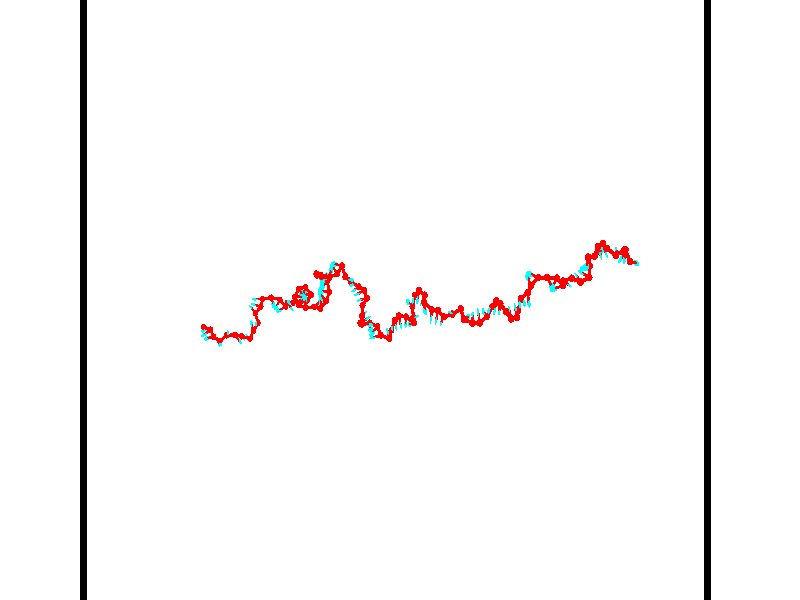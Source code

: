 // switches for output
#declare DRAW_BASES = 1; // possible values are 0, 1; only relevant for DNA ribbons
#declare DRAW_BASES_TYPE = 3; // possible values are 1, 2, 3; only relevant for DNA ribbons
#declare DRAW_FOG = 0; // set to 1 to enable fog

#include "colors.inc"

#include "transforms.inc"
background { rgb <1, 1, 1>}

#default {
   normal{
       ripples 0.25
       frequency 0.20
       turbulence 0.2
       lambda 5
   }
	finish {
		phong 0.1
		phong_size 40.
	}
}

// original window dimensions: 1024x640


// camera settings

camera {
	sky <-0, 1, 0>
	up <-0, 1, 0>
	right 1.6 * <0.99995, 0, 0.00999983>
	location <54.4867, 55, 106.329>
	look_at <55, 55, 55.0001>
	direction <0.513302, 0, -51.3289>
	angle 67.0682
}


# declare cpy_camera_pos = <54.4867, 55, 106.329>;
# if (DRAW_FOG = 1)
fog {
	fog_type 2
	up vnormalize(cpy_camera_pos)
	color rgbt<1,1,1,0.3>
	distance 1e-5
	fog_alt 3e-3
	fog_offset 88
}
# end


// LIGHTS

# declare lum = 6;
global_settings {
	ambient_light rgb lum * <0.05, 0.05, 0.05>
	max_trace_level 15
}# declare cpy_direct_light_amount = 0.25;
light_source
{	1000 * <-0.98995, -1, 1.00995>,
	rgb lum * cpy_direct_light_amount
	parallel
}

light_source
{	1000 * <0.98995, 1, -1.00995>,
	rgb lum * cpy_direct_light_amount
	parallel
}

// strand 0

// nucleotide -1

// particle -1
sphere {
	<36.700920, 52.875885, 49.713367> 0.250000
	pigment { color rgbt <1,0,0,0> }
	no_shadow
}
cylinder {
	<36.792629, 52.732849, 50.075485>,  <36.847652, 52.647030, 50.292755>, 0.100000
	pigment { color rgbt <1,0,0,0> }
	no_shadow
}
cylinder {
	<36.792629, 52.732849, 50.075485>,  <36.700920, 52.875885, 49.713367>, 0.100000
	pigment { color rgbt <1,0,0,0> }
	no_shadow
}

// particle -1
sphere {
	<36.792629, 52.732849, 50.075485> 0.100000
	pigment { color rgbt <1,0,0,0> }
	no_shadow
}
sphere {
	0, 1
	scale<0.080000,0.200000,0.300000>
	matrix <0.076549, -0.920569, -0.383006,
		0.970348, 0.157112, -0.183686,
		0.229270, -0.357588, 0.905299,
		36.861412, 52.625572, 50.347076>
	pigment { color rgbt <0,1,1,0> }
	no_shadow
}
cylinder {
	<37.362720, 52.692097, 49.831665>,  <36.700920, 52.875885, 49.713367>, 0.130000
	pigment { color rgbt <1,0,0,0> }
	no_shadow
}

// nucleotide -1

// particle -1
sphere {
	<37.362720, 52.692097, 49.831665> 0.250000
	pigment { color rgbt <1,0,0,0> }
	no_shadow
}
cylinder {
	<37.088032, 52.479279, 50.029793>,  <36.923218, 52.351589, 50.148670>, 0.100000
	pigment { color rgbt <1,0,0,0> }
	no_shadow
}
cylinder {
	<37.088032, 52.479279, 50.029793>,  <37.362720, 52.692097, 49.831665>, 0.100000
	pigment { color rgbt <1,0,0,0> }
	no_shadow
}

// particle -1
sphere {
	<37.088032, 52.479279, 50.029793> 0.100000
	pigment { color rgbt <1,0,0,0> }
	no_shadow
}
sphere {
	0, 1
	scale<0.080000,0.200000,0.300000>
	matrix <0.182759, -0.785873, -0.590764,
		0.703570, -0.315167, 0.636913,
		-0.686722, -0.532046, 0.495317,
		36.882015, 52.319664, 50.178387>
	pigment { color rgbt <0,1,1,0> }
	no_shadow
}
cylinder {
	<37.715508, 52.147705, 50.027645>,  <37.362720, 52.692097, 49.831665>, 0.130000
	pigment { color rgbt <1,0,0,0> }
	no_shadow
}

// nucleotide -1

// particle -1
sphere {
	<37.715508, 52.147705, 50.027645> 0.250000
	pigment { color rgbt <1,0,0,0> }
	no_shadow
}
cylinder {
	<37.335300, 52.072853, 49.928452>,  <37.107174, 52.027943, 49.868935>, 0.100000
	pigment { color rgbt <1,0,0,0> }
	no_shadow
}
cylinder {
	<37.335300, 52.072853, 49.928452>,  <37.715508, 52.147705, 50.027645>, 0.100000
	pigment { color rgbt <1,0,0,0> }
	no_shadow
}

// particle -1
sphere {
	<37.335300, 52.072853, 49.928452> 0.100000
	pigment { color rgbt <1,0,0,0> }
	no_shadow
}
sphere {
	0, 1
	scale<0.080000,0.200000,0.300000>
	matrix <0.310641, -0.581485, -0.751916,
		-0.003494, -0.791744, 0.610842,
		-0.950521, -0.187126, -0.247980,
		37.050144, 52.016716, 49.854057>
	pigment { color rgbt <0,1,1,0> }
	no_shadow
}
cylinder {
	<38.320770, 51.835094, 50.106937>,  <37.715508, 52.147705, 50.027645>, 0.130000
	pigment { color rgbt <1,0,0,0> }
	no_shadow
}

// nucleotide -1

// particle -1
sphere {
	<38.320770, 51.835094, 50.106937> 0.250000
	pigment { color rgbt <1,0,0,0> }
	no_shadow
}
cylinder {
	<38.426620, 51.691788, 50.465069>,  <38.490131, 51.605804, 50.679947>, 0.100000
	pigment { color rgbt <1,0,0,0> }
	no_shadow
}
cylinder {
	<38.426620, 51.691788, 50.465069>,  <38.320770, 51.835094, 50.106937>, 0.100000
	pigment { color rgbt <1,0,0,0> }
	no_shadow
}

// particle -1
sphere {
	<38.426620, 51.691788, 50.465069> 0.100000
	pigment { color rgbt <1,0,0,0> }
	no_shadow
}
sphere {
	0, 1
	scale<0.080000,0.200000,0.300000>
	matrix <-0.153856, 0.900850, 0.405953,
		-0.951998, -0.245178, 0.183267,
		0.264627, -0.358270, 0.895330,
		38.506008, 51.584309, 50.733669>
	pigment { color rgbt <0,1,1,0> }
	no_shadow
}
cylinder {
	<38.938251, 52.264538, 50.040562>,  <38.320770, 51.835094, 50.106937>, 0.130000
	pigment { color rgbt <1,0,0,0> }
	no_shadow
}

// nucleotide -1

// particle -1
sphere {
	<38.938251, 52.264538, 50.040562> 0.250000
	pigment { color rgbt <1,0,0,0> }
	no_shadow
}
cylinder {
	<39.081989, 52.402168, 50.387547>,  <39.168232, 52.484745, 50.595737>, 0.100000
	pigment { color rgbt <1,0,0,0> }
	no_shadow
}
cylinder {
	<39.081989, 52.402168, 50.387547>,  <38.938251, 52.264538, 50.040562>, 0.100000
	pigment { color rgbt <1,0,0,0> }
	no_shadow
}

// particle -1
sphere {
	<39.081989, 52.402168, 50.387547> 0.100000
	pigment { color rgbt <1,0,0,0> }
	no_shadow
}
sphere {
	0, 1
	scale<0.080000,0.200000,0.300000>
	matrix <0.879098, 0.187110, -0.438379,
		-0.313145, 0.920110, -0.235239,
		0.359341, 0.344074, 0.867460,
		39.189793, 52.505390, 50.647785>
	pigment { color rgbt <0,1,1,0> }
	no_shadow
}
cylinder {
	<39.611320, 52.268768, 49.613880>,  <38.938251, 52.264538, 50.040562>, 0.130000
	pigment { color rgbt <1,0,0,0> }
	no_shadow
}

// nucleotide -1

// particle -1
sphere {
	<39.611320, 52.268768, 49.613880> 0.250000
	pigment { color rgbt <1,0,0,0> }
	no_shadow
}
cylinder {
	<39.830875, 51.963547, 49.477367>,  <39.962608, 51.780415, 49.395458>, 0.100000
	pigment { color rgbt <1,0,0,0> }
	no_shadow
}
cylinder {
	<39.830875, 51.963547, 49.477367>,  <39.611320, 52.268768, 49.613880>, 0.100000
	pigment { color rgbt <1,0,0,0> }
	no_shadow
}

// particle -1
sphere {
	<39.830875, 51.963547, 49.477367> 0.100000
	pigment { color rgbt <1,0,0,0> }
	no_shadow
}
sphere {
	0, 1
	scale<0.080000,0.200000,0.300000>
	matrix <0.597007, 0.643632, -0.478873,
		0.585065, 0.059100, 0.808830,
		0.548890, -0.763049, -0.341284,
		39.995544, 51.734631, 49.374981>
	pigment { color rgbt <0,1,1,0> }
	no_shadow
}
cylinder {
	<40.298641, 52.180851, 49.960037>,  <39.611320, 52.268768, 49.613880>, 0.130000
	pigment { color rgbt <1,0,0,0> }
	no_shadow
}

// nucleotide -1

// particle -1
sphere {
	<40.298641, 52.180851, 49.960037> 0.250000
	pigment { color rgbt <1,0,0,0> }
	no_shadow
}
cylinder {
	<40.311028, 52.057186, 49.579834>,  <40.318459, 51.982986, 49.351711>, 0.100000
	pigment { color rgbt <1,0,0,0> }
	no_shadow
}
cylinder {
	<40.311028, 52.057186, 49.579834>,  <40.298641, 52.180851, 49.960037>, 0.100000
	pigment { color rgbt <1,0,0,0> }
	no_shadow
}

// particle -1
sphere {
	<40.311028, 52.057186, 49.579834> 0.100000
	pigment { color rgbt <1,0,0,0> }
	no_shadow
}
sphere {
	0, 1
	scale<0.080000,0.200000,0.300000>
	matrix <0.666264, 0.715260, -0.210941,
		0.745073, -0.626756, 0.228130,
		0.030964, -0.309161, -0.950505,
		40.320316, 51.964439, 49.294682>
	pigment { color rgbt <0,1,1,0> }
	no_shadow
}
cylinder {
	<41.003380, 51.982941, 49.670387>,  <40.298641, 52.180851, 49.960037>, 0.130000
	pigment { color rgbt <1,0,0,0> }
	no_shadow
}

// nucleotide -1

// particle -1
sphere {
	<41.003380, 51.982941, 49.670387> 0.250000
	pigment { color rgbt <1,0,0,0> }
	no_shadow
}
cylinder {
	<40.782078, 52.086956, 49.353836>,  <40.649296, 52.149364, 49.163906>, 0.100000
	pigment { color rgbt <1,0,0,0> }
	no_shadow
}
cylinder {
	<40.782078, 52.086956, 49.353836>,  <41.003380, 51.982941, 49.670387>, 0.100000
	pigment { color rgbt <1,0,0,0> }
	no_shadow
}

// particle -1
sphere {
	<40.782078, 52.086956, 49.353836> 0.100000
	pigment { color rgbt <1,0,0,0> }
	no_shadow
}
sphere {
	0, 1
	scale<0.080000,0.200000,0.300000>
	matrix <0.672120, 0.700578, -0.239677,
		0.492099, -0.664507, -0.562378,
		-0.553257, 0.260041, -0.791382,
		40.616100, 52.164967, 49.116421>
	pigment { color rgbt <0,1,1,0> }
	no_shadow
}
cylinder {
	<41.180988, 52.535114, 49.109470>,  <41.003380, 51.982941, 49.670387>, 0.130000
	pigment { color rgbt <1,0,0,0> }
	no_shadow
}

// nucleotide -1

// particle -1
sphere {
	<41.180988, 52.535114, 49.109470> 0.250000
	pigment { color rgbt <1,0,0,0> }
	no_shadow
}
cylinder {
	<41.130203, 52.881664, 49.302666>,  <41.099731, 53.089596, 49.418583>, 0.100000
	pigment { color rgbt <1,0,0,0> }
	no_shadow
}
cylinder {
	<41.130203, 52.881664, 49.302666>,  <41.180988, 52.535114, 49.109470>, 0.100000
	pigment { color rgbt <1,0,0,0> }
	no_shadow
}

// particle -1
sphere {
	<41.130203, 52.881664, 49.302666> 0.100000
	pigment { color rgbt <1,0,0,0> }
	no_shadow
}
sphere {
	0, 1
	scale<0.080000,0.200000,0.300000>
	matrix <0.973420, 0.015249, 0.228519,
		0.190618, 0.499164, -0.845281,
		-0.126958, 0.866373, 0.482989,
		41.092117, 53.141575, 49.447563>
	pigment { color rgbt <0,1,1,0> }
	no_shadow
}
cylinder {
	<41.557728, 53.178013, 48.776508>,  <41.180988, 52.535114, 49.109470>, 0.130000
	pigment { color rgbt <1,0,0,0> }
	no_shadow
}

// nucleotide -1

// particle -1
sphere {
	<41.557728, 53.178013, 48.776508> 0.250000
	pigment { color rgbt <1,0,0,0> }
	no_shadow
}
cylinder {
	<41.549709, 53.147774, 49.175282>,  <41.544899, 53.129631, 49.414547>, 0.100000
	pigment { color rgbt <1,0,0,0> }
	no_shadow
}
cylinder {
	<41.549709, 53.147774, 49.175282>,  <41.557728, 53.178013, 48.776508>, 0.100000
	pigment { color rgbt <1,0,0,0> }
	no_shadow
}

// particle -1
sphere {
	<41.549709, 53.147774, 49.175282> 0.100000
	pigment { color rgbt <1,0,0,0> }
	no_shadow
}
sphere {
	0, 1
	scale<0.080000,0.200000,0.300000>
	matrix <0.996267, 0.082231, 0.026268,
		-0.083965, 0.993742, 0.073663,
		-0.020046, -0.075594, 0.996937,
		41.543697, 53.125095, 49.474361>
	pigment { color rgbt <0,1,1,0> }
	no_shadow
}
cylinder {
	<41.328835, 53.937145, 48.903831>,  <41.557728, 53.178013, 48.776508>, 0.130000
	pigment { color rgbt <1,0,0,0> }
	no_shadow
}

// nucleotide -1

// particle -1
sphere {
	<41.328835, 53.937145, 48.903831> 0.250000
	pigment { color rgbt <1,0,0,0> }
	no_shadow
}
cylinder {
	<41.071312, 54.192513, 48.735104>,  <40.916798, 54.345734, 48.633865>, 0.100000
	pigment { color rgbt <1,0,0,0> }
	no_shadow
}
cylinder {
	<41.071312, 54.192513, 48.735104>,  <41.328835, 53.937145, 48.903831>, 0.100000
	pigment { color rgbt <1,0,0,0> }
	no_shadow
}

// particle -1
sphere {
	<41.071312, 54.192513, 48.735104> 0.100000
	pigment { color rgbt <1,0,0,0> }
	no_shadow
}
sphere {
	0, 1
	scale<0.080000,0.200000,0.300000>
	matrix <0.708673, 0.705398, -0.014008,
		0.288607, -0.307950, -0.906572,
		-0.643808, 0.638420, -0.421819,
		40.878170, 54.384037, 48.608559>
	pigment { color rgbt <0,1,1,0> }
	no_shadow
}
cylinder {
	<41.735626, 54.478485, 48.389793>,  <41.328835, 53.937145, 48.903831>, 0.130000
	pigment { color rgbt <1,0,0,0> }
	no_shadow
}

// nucleotide -1

// particle -1
sphere {
	<41.735626, 54.478485, 48.389793> 0.250000
	pigment { color rgbt <1,0,0,0> }
	no_shadow
}
cylinder {
	<41.385136, 54.579117, 48.554199>,  <41.174843, 54.639496, 48.652843>, 0.100000
	pigment { color rgbt <1,0,0,0> }
	no_shadow
}
cylinder {
	<41.385136, 54.579117, 48.554199>,  <41.735626, 54.478485, 48.389793>, 0.100000
	pigment { color rgbt <1,0,0,0> }
	no_shadow
}

// particle -1
sphere {
	<41.385136, 54.579117, 48.554199> 0.100000
	pigment { color rgbt <1,0,0,0> }
	no_shadow
}
sphere {
	0, 1
	scale<0.080000,0.200000,0.300000>
	matrix <0.421619, 0.813278, 0.401020,
		-0.233382, 0.524676, -0.818687,
		-0.876225, 0.251583, 0.411018,
		41.122269, 54.654591, 48.677505>
	pigment { color rgbt <0,1,1,0> }
	no_shadow
}
cylinder {
	<41.975815, 55.073532, 48.685696>,  <41.735626, 54.478485, 48.389793>, 0.130000
	pigment { color rgbt <1,0,0,0> }
	no_shadow
}

// nucleotide -1

// particle -1
sphere {
	<41.975815, 55.073532, 48.685696> 0.250000
	pigment { color rgbt <1,0,0,0> }
	no_shadow
}
cylinder {
	<41.595242, 55.069641, 48.808781>,  <41.366898, 55.067307, 48.882629>, 0.100000
	pigment { color rgbt <1,0,0,0> }
	no_shadow
}
cylinder {
	<41.595242, 55.069641, 48.808781>,  <41.975815, 55.073532, 48.685696>, 0.100000
	pigment { color rgbt <1,0,0,0> }
	no_shadow
}

// particle -1
sphere {
	<41.595242, 55.069641, 48.808781> 0.100000
	pigment { color rgbt <1,0,0,0> }
	no_shadow
}
sphere {
	0, 1
	scale<0.080000,0.200000,0.300000>
	matrix <0.117845, 0.911874, 0.393189,
		-0.284416, 0.410354, -0.866439,
		-0.951431, -0.009724, 0.307710,
		41.309811, 55.066723, 48.901093>
	pigment { color rgbt <0,1,1,0> }
	no_shadow
}
cylinder {
	<42.740486, 55.195522, 48.430698>,  <41.975815, 55.073532, 48.685696>, 0.130000
	pigment { color rgbt <1,0,0,0> }
	no_shadow
}

// nucleotide -1

// particle -1
sphere {
	<42.740486, 55.195522, 48.430698> 0.250000
	pigment { color rgbt <1,0,0,0> }
	no_shadow
}
cylinder {
	<42.891773, 54.864185, 48.596008>,  <42.982548, 54.665382, 48.695194>, 0.100000
	pigment { color rgbt <1,0,0,0> }
	no_shadow
}
cylinder {
	<42.891773, 54.864185, 48.596008>,  <42.740486, 55.195522, 48.430698>, 0.100000
	pigment { color rgbt <1,0,0,0> }
	no_shadow
}

// particle -1
sphere {
	<42.891773, 54.864185, 48.596008> 0.100000
	pigment { color rgbt <1,0,0,0> }
	no_shadow
}
sphere {
	0, 1
	scale<0.080000,0.200000,0.300000>
	matrix <0.337887, -0.292108, -0.894710,
		0.861848, 0.478037, 0.169406,
		0.378220, -0.828344, 0.413275,
		43.005238, 54.615681, 48.719990>
	pigment { color rgbt <0,1,1,0> }
	no_shadow
}
cylinder {
	<43.546150, 55.031834, 48.295677>,  <42.740486, 55.195522, 48.430698>, 0.130000
	pigment { color rgbt <1,0,0,0> }
	no_shadow
}

// nucleotide -1

// particle -1
sphere {
	<43.546150, 55.031834, 48.295677> 0.250000
	pigment { color rgbt <1,0,0,0> }
	no_shadow
}
cylinder {
	<43.351578, 54.686089, 48.346680>,  <43.234833, 54.478642, 48.377281>, 0.100000
	pigment { color rgbt <1,0,0,0> }
	no_shadow
}
cylinder {
	<43.351578, 54.686089, 48.346680>,  <43.546150, 55.031834, 48.295677>, 0.100000
	pigment { color rgbt <1,0,0,0> }
	no_shadow
}

// particle -1
sphere {
	<43.351578, 54.686089, 48.346680> 0.100000
	pigment { color rgbt <1,0,0,0> }
	no_shadow
}
sphere {
	0, 1
	scale<0.080000,0.200000,0.300000>
	matrix <0.507259, -0.398209, -0.764276,
		0.711387, -0.307091, 0.632158,
		-0.486434, -0.864364, 0.127506,
		43.205647, 54.426781, 48.384930>
	pigment { color rgbt <0,1,1,0> }
	no_shadow
}
cylinder {
	<44.074268, 54.463654, 48.166599>,  <43.546150, 55.031834, 48.295677>, 0.130000
	pigment { color rgbt <1,0,0,0> }
	no_shadow
}

// nucleotide -1

// particle -1
sphere {
	<44.074268, 54.463654, 48.166599> 0.250000
	pigment { color rgbt <1,0,0,0> }
	no_shadow
}
cylinder {
	<43.707878, 54.306000, 48.136524>,  <43.488045, 54.211407, 48.118481>, 0.100000
	pigment { color rgbt <1,0,0,0> }
	no_shadow
}
cylinder {
	<43.707878, 54.306000, 48.136524>,  <44.074268, 54.463654, 48.166599>, 0.100000
	pigment { color rgbt <1,0,0,0> }
	no_shadow
}

// particle -1
sphere {
	<43.707878, 54.306000, 48.136524> 0.100000
	pigment { color rgbt <1,0,0,0> }
	no_shadow
}
sphere {
	0, 1
	scale<0.080000,0.200000,0.300000>
	matrix <0.243622, -0.397409, -0.884711,
		0.318811, -0.828690, 0.460035,
		-0.915974, -0.394130, -0.075189,
		43.433086, 54.187759, 48.113968>
	pigment { color rgbt <0,1,1,0> }
	no_shadow
}
cylinder {
	<44.321686, 54.789871, 48.754555>,  <44.074268, 54.463654, 48.166599>, 0.130000
	pigment { color rgbt <1,0,0,0> }
	no_shadow
}

// nucleotide -1

// particle -1
sphere {
	<44.321686, 54.789871, 48.754555> 0.250000
	pigment { color rgbt <1,0,0,0> }
	no_shadow
}
cylinder {
	<44.526627, 54.520752, 48.541073>,  <44.649593, 54.359280, 48.412983>, 0.100000
	pigment { color rgbt <1,0,0,0> }
	no_shadow
}
cylinder {
	<44.526627, 54.520752, 48.541073>,  <44.321686, 54.789871, 48.754555>, 0.100000
	pigment { color rgbt <1,0,0,0> }
	no_shadow
}

// particle -1
sphere {
	<44.526627, 54.520752, 48.541073> 0.100000
	pigment { color rgbt <1,0,0,0> }
	no_shadow
}
sphere {
	0, 1
	scale<0.080000,0.200000,0.300000>
	matrix <-0.822357, -0.563434, -0.079187,
		-0.247430, 0.479466, -0.841956,
		0.512355, -0.672796, -0.533703,
		44.680332, 54.318913, 48.380962>
	pigment { color rgbt <0,1,1,0> }
	no_shadow
}
cylinder {
	<44.951611, 54.776070, 49.141174>,  <44.321686, 54.789871, 48.754555>, 0.130000
	pigment { color rgbt <1,0,0,0> }
	no_shadow
}

// nucleotide -1

// particle -1
sphere {
	<44.951611, 54.776070, 49.141174> 0.250000
	pigment { color rgbt <1,0,0,0> }
	no_shadow
}
cylinder {
	<44.792068, 54.802914, 49.506996>,  <44.696342, 54.819019, 49.726490>, 0.100000
	pigment { color rgbt <1,0,0,0> }
	no_shadow
}
cylinder {
	<44.792068, 54.802914, 49.506996>,  <44.951611, 54.776070, 49.141174>, 0.100000
	pigment { color rgbt <1,0,0,0> }
	no_shadow
}

// particle -1
sphere {
	<44.792068, 54.802914, 49.506996> 0.100000
	pigment { color rgbt <1,0,0,0> }
	no_shadow
}
sphere {
	0, 1
	scale<0.080000,0.200000,0.300000>
	matrix <-0.876743, -0.320215, -0.358865,
		0.268773, -0.944965, 0.186553,
		-0.398852, 0.067106, 0.914557,
		44.672413, 54.823048, 49.781364>
	pigment { color rgbt <0,1,1,0> }
	no_shadow
}
cylinder {
	<45.576130, 54.851086, 48.755146>,  <44.951611, 54.776070, 49.141174>, 0.130000
	pigment { color rgbt <1,0,0,0> }
	no_shadow
}

// nucleotide -1

// particle -1
sphere {
	<45.576130, 54.851086, 48.755146> 0.250000
	pigment { color rgbt <1,0,0,0> }
	no_shadow
}
cylinder {
	<45.645302, 55.242477, 48.800182>,  <45.686806, 55.477310, 48.827206>, 0.100000
	pigment { color rgbt <1,0,0,0> }
	no_shadow
}
cylinder {
	<45.645302, 55.242477, 48.800182>,  <45.576130, 54.851086, 48.755146>, 0.100000
	pigment { color rgbt <1,0,0,0> }
	no_shadow
}

// particle -1
sphere {
	<45.645302, 55.242477, 48.800182> 0.100000
	pigment { color rgbt <1,0,0,0> }
	no_shadow
}
sphere {
	0, 1
	scale<0.080000,0.200000,0.300000>
	matrix <0.340543, -0.166662, 0.925340,
		0.924189, -0.121679, -0.362035,
		0.172932, 0.978478, 0.112590,
		45.697182, 55.536022, 48.833958>
	pigment { color rgbt <0,1,1,0> }
	no_shadow
}
cylinder {
	<46.262737, 54.958771, 49.074749>,  <45.576130, 54.851086, 48.755146>, 0.130000
	pigment { color rgbt <1,0,0,0> }
	no_shadow
}

// nucleotide -1

// particle -1
sphere {
	<46.262737, 54.958771, 49.074749> 0.250000
	pigment { color rgbt <1,0,0,0> }
	no_shadow
}
cylinder {
	<46.060291, 55.290337, 49.170036>,  <45.938824, 55.489277, 49.227207>, 0.100000
	pigment { color rgbt <1,0,0,0> }
	no_shadow
}
cylinder {
	<46.060291, 55.290337, 49.170036>,  <46.262737, 54.958771, 49.074749>, 0.100000
	pigment { color rgbt <1,0,0,0> }
	no_shadow
}

// particle -1
sphere {
	<46.060291, 55.290337, 49.170036> 0.100000
	pigment { color rgbt <1,0,0,0> }
	no_shadow
}
sphere {
	0, 1
	scale<0.080000,0.200000,0.300000>
	matrix <0.376459, -0.036182, 0.925726,
		0.775966, 0.558206, -0.293740,
		-0.506118, 0.828913, 0.238218,
		45.908455, 55.539009, 49.241501>
	pigment { color rgbt <0,1,1,0> }
	no_shadow
}
cylinder {
	<46.733166, 55.401249, 49.352413>,  <46.262737, 54.958771, 49.074749>, 0.130000
	pigment { color rgbt <1,0,0,0> }
	no_shadow
}

// nucleotide -1

// particle -1
sphere {
	<46.733166, 55.401249, 49.352413> 0.250000
	pigment { color rgbt <1,0,0,0> }
	no_shadow
}
cylinder {
	<46.360077, 55.479031, 49.473877>,  <46.136223, 55.525700, 49.546757>, 0.100000
	pigment { color rgbt <1,0,0,0> }
	no_shadow
}
cylinder {
	<46.360077, 55.479031, 49.473877>,  <46.733166, 55.401249, 49.352413>, 0.100000
	pigment { color rgbt <1,0,0,0> }
	no_shadow
}

// particle -1
sphere {
	<46.360077, 55.479031, 49.473877> 0.100000
	pigment { color rgbt <1,0,0,0> }
	no_shadow
}
sphere {
	0, 1
	scale<0.080000,0.200000,0.300000>
	matrix <0.272277, -0.172316, 0.946664,
		0.236406, 0.965658, 0.107779,
		-0.932726, 0.194451, 0.303663,
		46.080257, 55.537365, 49.564976>
	pigment { color rgbt <0,1,1,0> }
	no_shadow
}
cylinder {
	<46.742706, 55.448063, 50.128799>,  <46.733166, 55.401249, 49.352413>, 0.130000
	pigment { color rgbt <1,0,0,0> }
	no_shadow
}

// nucleotide -1

// particle -1
sphere {
	<46.742706, 55.448063, 50.128799> 0.250000
	pigment { color rgbt <1,0,0,0> }
	no_shadow
}
cylinder {
	<46.352524, 55.389858, 50.062706>,  <46.118412, 55.354935, 50.023048>, 0.100000
	pigment { color rgbt <1,0,0,0> }
	no_shadow
}
cylinder {
	<46.352524, 55.389858, 50.062706>,  <46.742706, 55.448063, 50.128799>, 0.100000
	pigment { color rgbt <1,0,0,0> }
	no_shadow
}

// particle -1
sphere {
	<46.352524, 55.389858, 50.062706> 0.100000
	pigment { color rgbt <1,0,0,0> }
	no_shadow
}
sphere {
	0, 1
	scale<0.080000,0.200000,0.300000>
	matrix <-0.126857, -0.241929, 0.961965,
		-0.179955, 0.959320, 0.217533,
		-0.975461, -0.145515, -0.165233,
		46.059887, 55.346203, 50.013138>
	pigment { color rgbt <0,1,1,0> }
	no_shadow
}
cylinder {
	<46.335922, 55.990452, 50.517883>,  <46.742706, 55.448063, 50.128799>, 0.130000
	pigment { color rgbt <1,0,0,0> }
	no_shadow
}

// nucleotide -1

// particle -1
sphere {
	<46.335922, 55.990452, 50.517883> 0.250000
	pigment { color rgbt <1,0,0,0> }
	no_shadow
}
cylinder {
	<46.177238, 55.628384, 50.456856>,  <46.082027, 55.411140, 50.420238>, 0.100000
	pigment { color rgbt <1,0,0,0> }
	no_shadow
}
cylinder {
	<46.177238, 55.628384, 50.456856>,  <46.335922, 55.990452, 50.517883>, 0.100000
	pigment { color rgbt <1,0,0,0> }
	no_shadow
}

// particle -1
sphere {
	<46.177238, 55.628384, 50.456856> 0.100000
	pigment { color rgbt <1,0,0,0> }
	no_shadow
}
sphere {
	0, 1
	scale<0.080000,0.200000,0.300000>
	matrix <0.028268, -0.178177, 0.983592,
		-0.917507, 0.385892, 0.096273,
		-0.396714, -0.905174, -0.152570,
		46.058224, 55.356831, 50.411083>
	pigment { color rgbt <0,1,1,0> }
	no_shadow
}
cylinder {
	<45.801044, 55.845329, 51.087315>,  <46.335922, 55.990452, 50.517883>, 0.130000
	pigment { color rgbt <1,0,0,0> }
	no_shadow
}

// nucleotide -1

// particle -1
sphere {
	<45.801044, 55.845329, 51.087315> 0.250000
	pigment { color rgbt <1,0,0,0> }
	no_shadow
}
cylinder {
	<46.004116, 55.530380, 50.947426>,  <46.125957, 55.341412, 50.863491>, 0.100000
	pigment { color rgbt <1,0,0,0> }
	no_shadow
}
cylinder {
	<46.004116, 55.530380, 50.947426>,  <45.801044, 55.845329, 51.087315>, 0.100000
	pigment { color rgbt <1,0,0,0> }
	no_shadow
}

// particle -1
sphere {
	<46.004116, 55.530380, 50.947426> 0.100000
	pigment { color rgbt <1,0,0,0> }
	no_shadow
}
sphere {
	0, 1
	scale<0.080000,0.200000,0.300000>
	matrix <0.116261, -0.339600, 0.933357,
		-0.853667, -0.514503, -0.080866,
		0.507677, -0.787375, -0.349722,
		46.156418, 55.294167, 50.842510>
	pigment { color rgbt <0,1,1,0> }
	no_shadow
}
cylinder {
	<45.466900, 55.227215, 51.383678>,  <45.801044, 55.845329, 51.087315>, 0.130000
	pigment { color rgbt <1,0,0,0> }
	no_shadow
}

// nucleotide -1

// particle -1
sphere {
	<45.466900, 55.227215, 51.383678> 0.250000
	pigment { color rgbt <1,0,0,0> }
	no_shadow
}
cylinder {
	<45.856186, 55.250786, 51.294796>,  <46.089760, 55.264931, 51.241467>, 0.100000
	pigment { color rgbt <1,0,0,0> }
	no_shadow
}
cylinder {
	<45.856186, 55.250786, 51.294796>,  <45.466900, 55.227215, 51.383678>, 0.100000
	pigment { color rgbt <1,0,0,0> }
	no_shadow
}

// particle -1
sphere {
	<45.856186, 55.250786, 51.294796> 0.100000
	pigment { color rgbt <1,0,0,0> }
	no_shadow
}
sphere {
	0, 1
	scale<0.080000,0.200000,0.300000>
	matrix <0.228120, -0.127899, 0.965196,
		0.028461, -0.990035, -0.137917,
		0.973217, 0.058932, -0.222206,
		46.148151, 55.268467, 51.228134>
	pigment { color rgbt <0,1,1,0> }
	no_shadow
}
cylinder {
	<45.838413, 54.615891, 51.564869>,  <45.466900, 55.227215, 51.383678>, 0.130000
	pigment { color rgbt <1,0,0,0> }
	no_shadow
}

// nucleotide -1

// particle -1
sphere {
	<45.838413, 54.615891, 51.564869> 0.250000
	pigment { color rgbt <1,0,0,0> }
	no_shadow
}
cylinder {
	<46.110561, 54.908943, 51.557381>,  <46.273849, 55.084774, 51.552887>, 0.100000
	pigment { color rgbt <1,0,0,0> }
	no_shadow
}
cylinder {
	<46.110561, 54.908943, 51.557381>,  <45.838413, 54.615891, 51.564869>, 0.100000
	pigment { color rgbt <1,0,0,0> }
	no_shadow
}

// particle -1
sphere {
	<46.110561, 54.908943, 51.557381> 0.100000
	pigment { color rgbt <1,0,0,0> }
	no_shadow
}
sphere {
	0, 1
	scale<0.080000,0.200000,0.300000>
	matrix <0.352504, -0.304751, 0.884798,
		0.642525, -0.608588, -0.465599,
		0.680370, 0.732630, -0.018720,
		46.314671, 55.128731, 51.551765>
	pigment { color rgbt <0,1,1,0> }
	no_shadow
}
cylinder {
	<46.513996, 54.404362, 51.763412>,  <45.838413, 54.615891, 51.564869>, 0.130000
	pigment { color rgbt <1,0,0,0> }
	no_shadow
}

// nucleotide -1

// particle -1
sphere {
	<46.513996, 54.404362, 51.763412> 0.250000
	pigment { color rgbt <1,0,0,0> }
	no_shadow
}
cylinder {
	<46.496391, 54.799057, 51.825905>,  <46.485828, 55.035873, 51.863400>, 0.100000
	pigment { color rgbt <1,0,0,0> }
	no_shadow
}
cylinder {
	<46.496391, 54.799057, 51.825905>,  <46.513996, 54.404362, 51.763412>, 0.100000
	pigment { color rgbt <1,0,0,0> }
	no_shadow
}

// particle -1
sphere {
	<46.496391, 54.799057, 51.825905> 0.100000
	pigment { color rgbt <1,0,0,0> }
	no_shadow
}
sphere {
	0, 1
	scale<0.080000,0.200000,0.300000>
	matrix <0.313128, -0.134877, 0.940085,
		0.948691, 0.090293, -0.303040,
		-0.044010, 0.986740, 0.156230,
		46.483189, 55.095078, 51.872772>
	pigment { color rgbt <0,1,1,0> }
	no_shadow
}
cylinder {
	<47.306728, 54.487812, 51.891739>,  <46.513996, 54.404362, 51.763412>, 0.130000
	pigment { color rgbt <1,0,0,0> }
	no_shadow
}

// nucleotide -1

// particle -1
sphere {
	<47.306728, 54.487812, 51.891739> 0.250000
	pigment { color rgbt <1,0,0,0> }
	no_shadow
}
cylinder {
	<47.607395, 54.721832, 51.769939>,  <47.787796, 54.862244, 51.696861>, 0.100000
	pigment { color rgbt <1,0,0,0> }
	no_shadow
}
cylinder {
	<47.607395, 54.721832, 51.769939>,  <47.306728, 54.487812, 51.891739>, 0.100000
	pigment { color rgbt <1,0,0,0> }
	no_shadow
}

// particle -1
sphere {
	<47.607395, 54.721832, 51.769939> 0.100000
	pigment { color rgbt <1,0,0,0> }
	no_shadow
}
sphere {
	0, 1
	scale<0.080000,0.200000,0.300000>
	matrix <0.064110, 0.394682, 0.916579,
		0.656423, -0.708481, 0.259161,
		0.751664, 0.585049, -0.304499,
		47.832893, 54.897346, 51.678589>
	pigment { color rgbt <0,1,1,0> }
	no_shadow
}
cylinder {
	<47.906540, 54.339977, 52.266300>,  <47.306728, 54.487812, 51.891739>, 0.130000
	pigment { color rgbt <1,0,0,0> }
	no_shadow
}

// nucleotide -1

// particle -1
sphere {
	<47.906540, 54.339977, 52.266300> 0.250000
	pigment { color rgbt <1,0,0,0> }
	no_shadow
}
cylinder {
	<47.917465, 54.719269, 52.139732>,  <47.924019, 54.946842, 52.063793>, 0.100000
	pigment { color rgbt <1,0,0,0> }
	no_shadow
}
cylinder {
	<47.917465, 54.719269, 52.139732>,  <47.906540, 54.339977, 52.266300>, 0.100000
	pigment { color rgbt <1,0,0,0> }
	no_shadow
}

// particle -1
sphere {
	<47.917465, 54.719269, 52.139732> 0.100000
	pigment { color rgbt <1,0,0,0> }
	no_shadow
}
sphere {
	0, 1
	scale<0.080000,0.200000,0.300000>
	matrix <-0.092159, 0.317576, 0.943744,
		0.995370, 0.003384, 0.096062,
		0.027314, 0.948227, -0.316417,
		47.925659, 55.003738, 52.044807>
	pigment { color rgbt <0,1,1,0> }
	no_shadow
}
cylinder {
	<48.441685, 54.922977, 52.450050>,  <47.906540, 54.339977, 52.266300>, 0.130000
	pigment { color rgbt <1,0,0,0> }
	no_shadow
}

// nucleotide -1

// particle -1
sphere {
	<48.441685, 54.922977, 52.450050> 0.250000
	pigment { color rgbt <1,0,0,0> }
	no_shadow
}
cylinder {
	<48.158562, 55.193504, 52.368458>,  <47.988689, 55.355820, 52.319504>, 0.100000
	pigment { color rgbt <1,0,0,0> }
	no_shadow
}
cylinder {
	<48.158562, 55.193504, 52.368458>,  <48.441685, 54.922977, 52.450050>, 0.100000
	pigment { color rgbt <1,0,0,0> }
	no_shadow
}

// particle -1
sphere {
	<48.158562, 55.193504, 52.368458> 0.100000
	pigment { color rgbt <1,0,0,0> }
	no_shadow
}
sphere {
	0, 1
	scale<0.080000,0.200000,0.300000>
	matrix <0.150376, 0.426393, 0.891951,
		0.690217, 0.600653, -0.403505,
		-0.707805, 0.676317, -0.203980,
		47.946220, 55.396400, 52.307262>
	pigment { color rgbt <0,1,1,0> }
	no_shadow
}
cylinder {
	<48.730068, 55.565437, 52.606743>,  <48.441685, 54.922977, 52.450050>, 0.130000
	pigment { color rgbt <1,0,0,0> }
	no_shadow
}

// nucleotide -1

// particle -1
sphere {
	<48.730068, 55.565437, 52.606743> 0.250000
	pigment { color rgbt <1,0,0,0> }
	no_shadow
}
cylinder {
	<48.335590, 55.631618, 52.609150>,  <48.098904, 55.671329, 52.610592>, 0.100000
	pigment { color rgbt <1,0,0,0> }
	no_shadow
}
cylinder {
	<48.335590, 55.631618, 52.609150>,  <48.730068, 55.565437, 52.606743>, 0.100000
	pigment { color rgbt <1,0,0,0> }
	no_shadow
}

// particle -1
sphere {
	<48.335590, 55.631618, 52.609150> 0.100000
	pigment { color rgbt <1,0,0,0> }
	no_shadow
}
sphere {
	0, 1
	scale<0.080000,0.200000,0.300000>
	matrix <0.093274, 0.525211, 0.845845,
		0.136790, 0.834732, -0.533395,
		-0.986199, 0.165455, 0.006016,
		48.039730, 55.681255, 52.610954>
	pigment { color rgbt <0,1,1,0> }
	no_shadow
}
cylinder {
	<48.563980, 56.404842, 52.675838>,  <48.730068, 55.565437, 52.606743>, 0.130000
	pigment { color rgbt <1,0,0,0> }
	no_shadow
}

// nucleotide -1

// particle -1
sphere {
	<48.563980, 56.404842, 52.675838> 0.250000
	pigment { color rgbt <1,0,0,0> }
	no_shadow
}
cylinder {
	<48.313156, 56.133232, 52.828526>,  <48.162663, 55.970264, 52.920139>, 0.100000
	pigment { color rgbt <1,0,0,0> }
	no_shadow
}
cylinder {
	<48.313156, 56.133232, 52.828526>,  <48.563980, 56.404842, 52.675838>, 0.100000
	pigment { color rgbt <1,0,0,0> }
	no_shadow
}

// particle -1
sphere {
	<48.313156, 56.133232, 52.828526> 0.100000
	pigment { color rgbt <1,0,0,0> }
	no_shadow
}
sphere {
	0, 1
	scale<0.080000,0.200000,0.300000>
	matrix <0.052912, 0.451771, 0.890563,
		-0.777168, 0.578638, -0.247361,
		-0.627064, -0.679029, 0.381719,
		48.125038, 55.929523, 52.943043>
	pigment { color rgbt <0,1,1,0> }
	no_shadow
}
cylinder {
	<48.022785, 56.834911, 52.981380>,  <48.563980, 56.404842, 52.675838>, 0.130000
	pigment { color rgbt <1,0,0,0> }
	no_shadow
}

// nucleotide -1

// particle -1
sphere {
	<48.022785, 56.834911, 52.981380> 0.250000
	pigment { color rgbt <1,0,0,0> }
	no_shadow
}
cylinder {
	<48.105072, 56.484436, 53.155724>,  <48.154446, 56.274151, 53.260330>, 0.100000
	pigment { color rgbt <1,0,0,0> }
	no_shadow
}
cylinder {
	<48.105072, 56.484436, 53.155724>,  <48.022785, 56.834911, 52.981380>, 0.100000
	pigment { color rgbt <1,0,0,0> }
	no_shadow
}

// particle -1
sphere {
	<48.105072, 56.484436, 53.155724> 0.100000
	pigment { color rgbt <1,0,0,0> }
	no_shadow
}
sphere {
	0, 1
	scale<0.080000,0.200000,0.300000>
	matrix <0.411545, 0.481542, 0.773788,
		-0.887869, 0.020192, 0.459654,
		0.205718, -0.876191, 0.435856,
		48.166786, 56.221581, 53.286480>
	pigment { color rgbt <0,1,1,0> }
	no_shadow
}
cylinder {
	<47.722015, 56.912487, 53.682716>,  <48.022785, 56.834911, 52.981380>, 0.130000
	pigment { color rgbt <1,0,0,0> }
	no_shadow
}

// nucleotide -1

// particle -1
sphere {
	<47.722015, 56.912487, 53.682716> 0.250000
	pigment { color rgbt <1,0,0,0> }
	no_shadow
}
cylinder {
	<48.011974, 56.638809, 53.714706>,  <48.185951, 56.474602, 53.733898>, 0.100000
	pigment { color rgbt <1,0,0,0> }
	no_shadow
}
cylinder {
	<48.011974, 56.638809, 53.714706>,  <47.722015, 56.912487, 53.682716>, 0.100000
	pigment { color rgbt <1,0,0,0> }
	no_shadow
}

// particle -1
sphere {
	<48.011974, 56.638809, 53.714706> 0.100000
	pigment { color rgbt <1,0,0,0> }
	no_shadow
}
sphere {
	0, 1
	scale<0.080000,0.200000,0.300000>
	matrix <0.310678, 0.428338, 0.848531,
		-0.614818, -0.590254, 0.523067,
		0.724898, -0.684198, 0.079971,
		48.229443, 56.433548, 53.738697>
	pigment { color rgbt <0,1,1,0> }
	no_shadow
}
cylinder {
	<47.866566, 56.773514, 54.330189>,  <47.722015, 56.912487, 53.682716>, 0.130000
	pigment { color rgbt <1,0,0,0> }
	no_shadow
}

// nucleotide -1

// particle -1
sphere {
	<47.866566, 56.773514, 54.330189> 0.250000
	pigment { color rgbt <1,0,0,0> }
	no_shadow
}
cylinder {
	<48.214481, 56.682846, 54.154881>,  <48.423233, 56.628445, 54.049694>, 0.100000
	pigment { color rgbt <1,0,0,0> }
	no_shadow
}
cylinder {
	<48.214481, 56.682846, 54.154881>,  <47.866566, 56.773514, 54.330189>, 0.100000
	pigment { color rgbt <1,0,0,0> }
	no_shadow
}

// particle -1
sphere {
	<48.214481, 56.682846, 54.154881> 0.100000
	pigment { color rgbt <1,0,0,0> }
	no_shadow
}
sphere {
	0, 1
	scale<0.080000,0.200000,0.300000>
	matrix <0.487949, 0.527042, 0.695796,
		0.073274, -0.819053, 0.569019,
		0.869792, -0.226668, -0.438274,
		48.475418, 56.614845, 54.023399>
	pigment { color rgbt <0,1,1,0> }
	no_shadow
}
cylinder {
	<48.329910, 56.672173, 54.796547>,  <47.866566, 56.773514, 54.330189>, 0.130000
	pigment { color rgbt <1,0,0,0> }
	no_shadow
}

// nucleotide -1

// particle -1
sphere {
	<48.329910, 56.672173, 54.796547> 0.250000
	pigment { color rgbt <1,0,0,0> }
	no_shadow
}
cylinder {
	<48.550945, 56.755684, 54.473793>,  <48.683567, 56.805790, 54.280140>, 0.100000
	pigment { color rgbt <1,0,0,0> }
	no_shadow
}
cylinder {
	<48.550945, 56.755684, 54.473793>,  <48.329910, 56.672173, 54.796547>, 0.100000
	pigment { color rgbt <1,0,0,0> }
	no_shadow
}

// particle -1
sphere {
	<48.550945, 56.755684, 54.473793> 0.100000
	pigment { color rgbt <1,0,0,0> }
	no_shadow
}
sphere {
	0, 1
	scale<0.080000,0.200000,0.300000>
	matrix <0.539825, 0.647953, 0.537351,
		0.635009, -0.732508, 0.245346,
		0.552587, 0.208779, -0.806882,
		48.716721, 56.818317, 54.231728>
	pigment { color rgbt <0,1,1,0> }
	no_shadow
}
cylinder {
	<49.007179, 56.592339, 55.102634>,  <48.329910, 56.672173, 54.796547>, 0.130000
	pigment { color rgbt <1,0,0,0> }
	no_shadow
}

// nucleotide -1

// particle -1
sphere {
	<49.007179, 56.592339, 55.102634> 0.250000
	pigment { color rgbt <1,0,0,0> }
	no_shadow
}
cylinder {
	<49.043114, 56.876385, 54.823303>,  <49.064674, 57.046814, 54.655704>, 0.100000
	pigment { color rgbt <1,0,0,0> }
	no_shadow
}
cylinder {
	<49.043114, 56.876385, 54.823303>,  <49.007179, 56.592339, 55.102634>, 0.100000
	pigment { color rgbt <1,0,0,0> }
	no_shadow
}

// particle -1
sphere {
	<49.043114, 56.876385, 54.823303> 0.100000
	pigment { color rgbt <1,0,0,0> }
	no_shadow
}
sphere {
	0, 1
	scale<0.080000,0.200000,0.300000>
	matrix <0.590132, 0.526865, 0.611684,
		0.802293, -0.467058, -0.371731,
		0.089840, 0.710120, -0.698326,
		49.070065, 57.089420, 54.613804>
	pigment { color rgbt <0,1,1,0> }
	no_shadow
}
cylinder {
	<49.693745, 56.867325, 55.052670>,  <49.007179, 56.592339, 55.102634>, 0.130000
	pigment { color rgbt <1,0,0,0> }
	no_shadow
}

// nucleotide -1

// particle -1
sphere {
	<49.693745, 56.867325, 55.052670> 0.250000
	pigment { color rgbt <1,0,0,0> }
	no_shadow
}
cylinder {
	<49.438423, 57.148632, 54.927460>,  <49.285229, 57.317417, 54.852333>, 0.100000
	pigment { color rgbt <1,0,0,0> }
	no_shadow
}
cylinder {
	<49.438423, 57.148632, 54.927460>,  <49.693745, 56.867325, 55.052670>, 0.100000
	pigment { color rgbt <1,0,0,0> }
	no_shadow
}

// particle -1
sphere {
	<49.438423, 57.148632, 54.927460> 0.100000
	pigment { color rgbt <1,0,0,0> }
	no_shadow
}
sphere {
	0, 1
	scale<0.080000,0.200000,0.300000>
	matrix <0.255425, 0.577098, 0.775703,
		0.726171, 0.415181, -0.547997,
		-0.638305, 0.703266, -0.313024,
		49.246933, 57.359612, 54.833553>
	pigment { color rgbt <0,1,1,0> }
	no_shadow
}
cylinder {
	<50.095894, 57.413506, 55.315865>,  <49.693745, 56.867325, 55.052670>, 0.130000
	pigment { color rgbt <1,0,0,0> }
	no_shadow
}

// nucleotide -1

// particle -1
sphere {
	<50.095894, 57.413506, 55.315865> 0.250000
	pigment { color rgbt <1,0,0,0> }
	no_shadow
}
cylinder {
	<49.709862, 57.483860, 55.238220>,  <49.478241, 57.526073, 55.191635>, 0.100000
	pigment { color rgbt <1,0,0,0> }
	no_shadow
}
cylinder {
	<49.709862, 57.483860, 55.238220>,  <50.095894, 57.413506, 55.315865>, 0.100000
	pigment { color rgbt <1,0,0,0> }
	no_shadow
}

// particle -1
sphere {
	<49.709862, 57.483860, 55.238220> 0.100000
	pigment { color rgbt <1,0,0,0> }
	no_shadow
}
sphere {
	0, 1
	scale<0.080000,0.200000,0.300000>
	matrix <-0.102687, 0.427683, 0.898077,
		0.240972, 0.886653, -0.394689,
		-0.965084, 0.175882, -0.194108,
		49.420338, 57.536625, 55.179989>
	pigment { color rgbt <0,1,1,0> }
	no_shadow
}
cylinder {
	<50.395718, 56.629734, 55.534687>,  <50.095894, 57.413506, 55.315865>, 0.130000
	pigment { color rgbt <1,0,0,0> }
	no_shadow
}

// nucleotide -1

// particle -1
sphere {
	<50.395718, 56.629734, 55.534687> 0.250000
	pigment { color rgbt <1,0,0,0> }
	no_shadow
}
cylinder {
	<50.686508, 56.504658, 55.779221>,  <50.860981, 56.429611, 55.925941>, 0.100000
	pigment { color rgbt <1,0,0,0> }
	no_shadow
}
cylinder {
	<50.686508, 56.504658, 55.779221>,  <50.395718, 56.629734, 55.534687>, 0.100000
	pigment { color rgbt <1,0,0,0> }
	no_shadow
}

// particle -1
sphere {
	<50.686508, 56.504658, 55.779221> 0.100000
	pigment { color rgbt <1,0,0,0> }
	no_shadow
}
sphere {
	0, 1
	scale<0.080000,0.200000,0.300000>
	matrix <-0.004438, -0.892418, -0.451188,
		0.686647, 0.325291, -0.650156,
		0.726978, -0.312692, 0.611332,
		50.904602, 56.410851, 55.962620>
	pigment { color rgbt <0,1,1,0> }
	no_shadow
}
cylinder {
	<50.863625, 56.255707, 55.081818>,  <50.395718, 56.629734, 55.534687>, 0.130000
	pigment { color rgbt <1,0,0,0> }
	no_shadow
}

// nucleotide -1

// particle -1
sphere {
	<50.863625, 56.255707, 55.081818> 0.250000
	pigment { color rgbt <1,0,0,0> }
	no_shadow
}
cylinder {
	<50.901134, 56.131409, 55.460159>,  <50.923641, 56.056831, 55.687164>, 0.100000
	pigment { color rgbt <1,0,0,0> }
	no_shadow
}
cylinder {
	<50.901134, 56.131409, 55.460159>,  <50.863625, 56.255707, 55.081818>, 0.100000
	pigment { color rgbt <1,0,0,0> }
	no_shadow
}

// particle -1
sphere {
	<50.901134, 56.131409, 55.460159> 0.100000
	pigment { color rgbt <1,0,0,0> }
	no_shadow
}
sphere {
	0, 1
	scale<0.080000,0.200000,0.300000>
	matrix <0.223712, -0.919173, -0.324152,
		0.970134, 0.241996, -0.016675,
		0.093771, -0.310741, 0.945858,
		50.929264, 56.038185, 55.743916>
	pigment { color rgbt <0,1,1,0> }
	no_shadow
}
cylinder {
	<51.496727, 55.935722, 55.078438>,  <50.863625, 56.255707, 55.081818>, 0.130000
	pigment { color rgbt <1,0,0,0> }
	no_shadow
}

// nucleotide -1

// particle -1
sphere {
	<51.496727, 55.935722, 55.078438> 0.250000
	pigment { color rgbt <1,0,0,0> }
	no_shadow
}
cylinder {
	<51.291737, 55.789513, 55.389244>,  <51.168743, 55.701786, 55.575729>, 0.100000
	pigment { color rgbt <1,0,0,0> }
	no_shadow
}
cylinder {
	<51.291737, 55.789513, 55.389244>,  <51.496727, 55.935722, 55.078438>, 0.100000
	pigment { color rgbt <1,0,0,0> }
	no_shadow
}

// particle -1
sphere {
	<51.291737, 55.789513, 55.389244> 0.100000
	pigment { color rgbt <1,0,0,0> }
	no_shadow
}
sphere {
	0, 1
	scale<0.080000,0.200000,0.300000>
	matrix <0.299381, -0.924157, -0.237286,
		0.804822, 0.111021, 0.583040,
		-0.512476, -0.365524, 0.777020,
		51.137993, 55.679855, 55.622349>
	pigment { color rgbt <0,1,1,0> }
	no_shadow
}
cylinder {
	<51.989594, 55.668491, 55.480549>,  <51.496727, 55.935722, 55.078438>, 0.130000
	pigment { color rgbt <1,0,0,0> }
	no_shadow
}

// nucleotide -1

// particle -1
sphere {
	<51.989594, 55.668491, 55.480549> 0.250000
	pigment { color rgbt <1,0,0,0> }
	no_shadow
}
cylinder {
	<51.633526, 55.511200, 55.572601>,  <51.419884, 55.416824, 55.627834>, 0.100000
	pigment { color rgbt <1,0,0,0> }
	no_shadow
}
cylinder {
	<51.633526, 55.511200, 55.572601>,  <51.989594, 55.668491, 55.480549>, 0.100000
	pigment { color rgbt <1,0,0,0> }
	no_shadow
}

// particle -1
sphere {
	<51.633526, 55.511200, 55.572601> 0.100000
	pigment { color rgbt <1,0,0,0> }
	no_shadow
}
sphere {
	0, 1
	scale<0.080000,0.200000,0.300000>
	matrix <0.356575, -0.915688, -0.185392,
		0.283632, -0.082972, 0.955337,
		-0.890173, -0.393232, 0.230133,
		51.366474, 55.393230, 55.641640>
	pigment { color rgbt <0,1,1,0> }
	no_shadow
}
cylinder {
	<52.233311, 55.134819, 56.008205>,  <51.989594, 55.668491, 55.480549>, 0.130000
	pigment { color rgbt <1,0,0,0> }
	no_shadow
}

// nucleotide -1

// particle -1
sphere {
	<52.233311, 55.134819, 56.008205> 0.250000
	pigment { color rgbt <1,0,0,0> }
	no_shadow
}
cylinder {
	<51.880478, 55.054855, 55.837570>,  <51.668777, 55.006878, 55.735191>, 0.100000
	pigment { color rgbt <1,0,0,0> }
	no_shadow
}
cylinder {
	<51.880478, 55.054855, 55.837570>,  <52.233311, 55.134819, 56.008205>, 0.100000
	pigment { color rgbt <1,0,0,0> }
	no_shadow
}

// particle -1
sphere {
	<51.880478, 55.054855, 55.837570> 0.100000
	pigment { color rgbt <1,0,0,0> }
	no_shadow
}
sphere {
	0, 1
	scale<0.080000,0.200000,0.300000>
	matrix <0.263230, -0.960106, -0.094375,
		-0.390701, -0.195536, 0.899510,
		-0.882079, -0.199906, -0.426586,
		51.615856, 54.994884, 55.709595>
	pigment { color rgbt <0,1,1,0> }
	no_shadow
}
cylinder {
	<51.884537, 54.614487, 56.420841>,  <52.233311, 55.134819, 56.008205>, 0.130000
	pigment { color rgbt <1,0,0,0> }
	no_shadow
}

// nucleotide -1

// particle -1
sphere {
	<51.884537, 54.614487, 56.420841> 0.250000
	pigment { color rgbt <1,0,0,0> }
	no_shadow
}
cylinder {
	<51.843571, 54.581482, 56.024315>,  <51.818993, 54.561680, 55.786400>, 0.100000
	pigment { color rgbt <1,0,0,0> }
	no_shadow
}
cylinder {
	<51.843571, 54.581482, 56.024315>,  <51.884537, 54.614487, 56.420841>, 0.100000
	pigment { color rgbt <1,0,0,0> }
	no_shadow
}

// particle -1
sphere {
	<51.843571, 54.581482, 56.024315> 0.100000
	pigment { color rgbt <1,0,0,0> }
	no_shadow
}
sphere {
	0, 1
	scale<0.080000,0.200000,0.300000>
	matrix <0.389838, -0.920167, 0.036312,
		-0.915171, -0.382733, 0.126404,
		-0.102415, -0.082509, -0.991314,
		51.812847, 54.556728, 55.726921>
	pigment { color rgbt <0,1,1,0> }
	no_shadow
}
cylinder {
	<51.839748, 53.878586, 56.316406>,  <51.884537, 54.614487, 56.420841>, 0.130000
	pigment { color rgbt <1,0,0,0> }
	no_shadow
}

// nucleotide -1

// particle -1
sphere {
	<51.839748, 53.878586, 56.316406> 0.250000
	pigment { color rgbt <1,0,0,0> }
	no_shadow
}
cylinder {
	<51.963669, 54.001709, 55.956566>,  <52.038021, 54.075584, 55.740662>, 0.100000
	pigment { color rgbt <1,0,0,0> }
	no_shadow
}
cylinder {
	<51.963669, 54.001709, 55.956566>,  <51.839748, 53.878586, 56.316406>, 0.100000
	pigment { color rgbt <1,0,0,0> }
	no_shadow
}

// particle -1
sphere {
	<51.963669, 54.001709, 55.956566> 0.100000
	pigment { color rgbt <1,0,0,0> }
	no_shadow
}
sphere {
	0, 1
	scale<0.080000,0.200000,0.300000>
	matrix <0.465915, -0.873912, -0.138569,
		-0.828824, -0.376208, -0.414149,
		0.309799, 0.307807, -0.899600,
		52.056610, 54.094051, 55.686687>
	pigment { color rgbt <0,1,1,0> }
	no_shadow
}
cylinder {
	<51.671108, 53.390976, 55.854801>,  <51.839748, 53.878586, 56.316406>, 0.130000
	pigment { color rgbt <1,0,0,0> }
	no_shadow
}

// nucleotide -1

// particle -1
sphere {
	<51.671108, 53.390976, 55.854801> 0.250000
	pigment { color rgbt <1,0,0,0> }
	no_shadow
}
cylinder {
	<52.006741, 53.580902, 55.748604>,  <52.208122, 53.694859, 55.684887>, 0.100000
	pigment { color rgbt <1,0,0,0> }
	no_shadow
}
cylinder {
	<52.006741, 53.580902, 55.748604>,  <51.671108, 53.390976, 55.854801>, 0.100000
	pigment { color rgbt <1,0,0,0> }
	no_shadow
}

// particle -1
sphere {
	<52.006741, 53.580902, 55.748604> 0.100000
	pigment { color rgbt <1,0,0,0> }
	no_shadow
}
sphere {
	0, 1
	scale<0.080000,0.200000,0.300000>
	matrix <0.416484, -0.874664, -0.247999,
		-0.349973, 0.097517, -0.931670,
		0.839083, 0.474819, -0.265494,
		52.258465, 53.723347, 55.668957>
	pigment { color rgbt <0,1,1,0> }
	no_shadow
}
cylinder {
	<51.801453, 53.298820, 55.192940>,  <51.671108, 53.390976, 55.854801>, 0.130000
	pigment { color rgbt <1,0,0,0> }
	no_shadow
}

// nucleotide -1

// particle -1
sphere {
	<51.801453, 53.298820, 55.192940> 0.250000
	pigment { color rgbt <1,0,0,0> }
	no_shadow
}
cylinder {
	<52.164478, 53.271179, 55.358612>,  <52.382294, 53.254593, 55.458015>, 0.100000
	pigment { color rgbt <1,0,0,0> }
	no_shadow
}
cylinder {
	<52.164478, 53.271179, 55.358612>,  <51.801453, 53.298820, 55.192940>, 0.100000
	pigment { color rgbt <1,0,0,0> }
	no_shadow
}

// particle -1
sphere {
	<52.164478, 53.271179, 55.358612> 0.100000
	pigment { color rgbt <1,0,0,0> }
	no_shadow
}
sphere {
	0, 1
	scale<0.080000,0.200000,0.300000>
	matrix <0.176193, -0.832665, -0.525001,
		0.381153, 0.549449, -0.743524,
		0.907567, -0.069102, 0.414182,
		52.436749, 53.250450, 55.482868>
	pigment { color rgbt <0,1,1,0> }
	no_shadow
}
cylinder {
	<52.405781, 53.364182, 54.706715>,  <51.801453, 53.298820, 55.192940>, 0.130000
	pigment { color rgbt <1,0,0,0> }
	no_shadow
}

// nucleotide -1

// particle -1
sphere {
	<52.405781, 53.364182, 54.706715> 0.250000
	pigment { color rgbt <1,0,0,0> }
	no_shadow
}
cylinder {
	<52.469532, 53.111595, 55.010254>,  <52.507782, 52.960045, 55.192379>, 0.100000
	pigment { color rgbt <1,0,0,0> }
	no_shadow
}
cylinder {
	<52.469532, 53.111595, 55.010254>,  <52.405781, 53.364182, 54.706715>, 0.100000
	pigment { color rgbt <1,0,0,0> }
	no_shadow
}

// particle -1
sphere {
	<52.469532, 53.111595, 55.010254> 0.100000
	pigment { color rgbt <1,0,0,0> }
	no_shadow
}
sphere {
	0, 1
	scale<0.080000,0.200000,0.300000>
	matrix <0.263726, -0.713507, -0.649119,
		0.951340, 0.303583, 0.052817,
		0.159376, -0.631462, 0.758851,
		52.517345, 52.922157, 55.237907>
	pigment { color rgbt <0,1,1,0> }
	no_shadow
}
cylinder {
	<53.065647, 53.125111, 54.692944>,  <52.405781, 53.364182, 54.706715>, 0.130000
	pigment { color rgbt <1,0,0,0> }
	no_shadow
}

// nucleotide -1

// particle -1
sphere {
	<53.065647, 53.125111, 54.692944> 0.250000
	pigment { color rgbt <1,0,0,0> }
	no_shadow
}
cylinder {
	<52.819622, 52.844162, 54.836258>,  <52.672009, 52.675591, 54.922245>, 0.100000
	pigment { color rgbt <1,0,0,0> }
	no_shadow
}
cylinder {
	<52.819622, 52.844162, 54.836258>,  <53.065647, 53.125111, 54.692944>, 0.100000
	pigment { color rgbt <1,0,0,0> }
	no_shadow
}

// particle -1
sphere {
	<52.819622, 52.844162, 54.836258> 0.100000
	pigment { color rgbt <1,0,0,0> }
	no_shadow
}
sphere {
	0, 1
	scale<0.080000,0.200000,0.300000>
	matrix <0.273292, -0.616135, -0.738708,
		0.739601, -0.356436, 0.570916,
		-0.615063, -0.702375, 0.358282,
		52.635101, 52.633450, 54.943741>
	pigment { color rgbt <0,1,1,0> }
	no_shadow
}
cylinder {
	<53.344223, 52.487007, 54.587757>,  <53.065647, 53.125111, 54.692944>, 0.130000
	pigment { color rgbt <1,0,0,0> }
	no_shadow
}

// nucleotide -1

// particle -1
sphere {
	<53.344223, 52.487007, 54.587757> 0.250000
	pigment { color rgbt <1,0,0,0> }
	no_shadow
}
cylinder {
	<52.962181, 52.395332, 54.662849>,  <52.732956, 52.340328, 54.707905>, 0.100000
	pigment { color rgbt <1,0,0,0> }
	no_shadow
}
cylinder {
	<52.962181, 52.395332, 54.662849>,  <53.344223, 52.487007, 54.587757>, 0.100000
	pigment { color rgbt <1,0,0,0> }
	no_shadow
}

// particle -1
sphere {
	<52.962181, 52.395332, 54.662849> 0.100000
	pigment { color rgbt <1,0,0,0> }
	no_shadow
}
sphere {
	0, 1
	scale<0.080000,0.200000,0.300000>
	matrix <0.144346, -0.913370, -0.380682,
		0.258716, -0.336494, 0.905449,
		-0.955108, -0.229187, 0.187732,
		52.675648, 52.326576, 54.719170>
	pigment { color rgbt <0,1,1,0> }
	no_shadow
}
cylinder {
	<54.074017, 52.245831, 54.569489>,  <53.344223, 52.487007, 54.587757>, 0.130000
	pigment { color rgbt <1,0,0,0> }
	no_shadow
}

// nucleotide -1

// particle -1
sphere {
	<54.074017, 52.245831, 54.569489> 0.250000
	pigment { color rgbt <1,0,0,0> }
	no_shadow
}
cylinder {
	<53.997917, 52.555080, 54.811508>,  <53.952255, 52.740631, 54.956718>, 0.100000
	pigment { color rgbt <1,0,0,0> }
	no_shadow
}
cylinder {
	<53.997917, 52.555080, 54.811508>,  <54.074017, 52.245831, 54.569489>, 0.100000
	pigment { color rgbt <1,0,0,0> }
	no_shadow
}

// particle -1
sphere {
	<53.997917, 52.555080, 54.811508> 0.100000
	pigment { color rgbt <1,0,0,0> }
	no_shadow
}
sphere {
	0, 1
	scale<0.080000,0.200000,0.300000>
	matrix <0.933494, 0.333280, -0.132336,
		-0.303963, 0.539632, -0.785114,
		-0.190250, 0.773125, 0.605048,
		53.940842, 52.787018, 54.993023>
	pigment { color rgbt <0,1,1,0> }
	no_shadow
}
cylinder {
	<54.261147, 52.827633, 54.289165>,  <54.074017, 52.245831, 54.569489>, 0.130000
	pigment { color rgbt <1,0,0,0> }
	no_shadow
}

// nucleotide -1

// particle -1
sphere {
	<54.261147, 52.827633, 54.289165> 0.250000
	pigment { color rgbt <1,0,0,0> }
	no_shadow
}
cylinder {
	<54.296638, 52.914951, 54.677902>,  <54.317932, 52.967342, 54.911144>, 0.100000
	pigment { color rgbt <1,0,0,0> }
	no_shadow
}
cylinder {
	<54.296638, 52.914951, 54.677902>,  <54.261147, 52.827633, 54.289165>, 0.100000
	pigment { color rgbt <1,0,0,0> }
	no_shadow
}

// particle -1
sphere {
	<54.296638, 52.914951, 54.677902> 0.100000
	pigment { color rgbt <1,0,0,0> }
	no_shadow
}
sphere {
	0, 1
	scale<0.080000,0.200000,0.300000>
	matrix <0.967647, 0.212468, -0.136072,
		-0.236189, 0.952473, -0.192379,
		0.088731, 0.218294, 0.971841,
		54.323257, 52.980438, 54.969456>
	pigment { color rgbt <0,1,1,0> }
	no_shadow
}
cylinder {
	<54.556316, 53.545624, 54.543312>,  <54.261147, 52.827633, 54.289165>, 0.130000
	pigment { color rgbt <1,0,0,0> }
	no_shadow
}

// nucleotide -1

// particle -1
sphere {
	<54.556316, 53.545624, 54.543312> 0.250000
	pigment { color rgbt <1,0,0,0> }
	no_shadow
}
cylinder {
	<54.629616, 53.261501, 54.815159>,  <54.673595, 53.091026, 54.978268>, 0.100000
	pigment { color rgbt <1,0,0,0> }
	no_shadow
}
cylinder {
	<54.629616, 53.261501, 54.815159>,  <54.556316, 53.545624, 54.543312>, 0.100000
	pigment { color rgbt <1,0,0,0> }
	no_shadow
}

// particle -1
sphere {
	<54.629616, 53.261501, 54.815159> 0.100000
	pigment { color rgbt <1,0,0,0> }
	no_shadow
}
sphere {
	0, 1
	scale<0.080000,0.200000,0.300000>
	matrix <0.982876, 0.145996, -0.112426,
		-0.019364, 0.688585, 0.724897,
		0.183247, -0.710307, 0.679621,
		54.684589, 53.048409, 55.019047>
	pigment { color rgbt <0,1,1,0> }
	no_shadow
}
cylinder {
	<54.889954, 53.885910, 55.049721>,  <54.556316, 53.545624, 54.543312>, 0.130000
	pigment { color rgbt <1,0,0,0> }
	no_shadow
}

// nucleotide -1

// particle -1
sphere {
	<54.889954, 53.885910, 55.049721> 0.250000
	pigment { color rgbt <1,0,0,0> }
	no_shadow
}
cylinder {
	<54.994469, 53.499840, 55.044609>,  <55.057178, 53.268196, 55.041542>, 0.100000
	pigment { color rgbt <1,0,0,0> }
	no_shadow
}
cylinder {
	<54.994469, 53.499840, 55.044609>,  <54.889954, 53.885910, 55.049721>, 0.100000
	pigment { color rgbt <1,0,0,0> }
	no_shadow
}

// particle -1
sphere {
	<54.994469, 53.499840, 55.044609> 0.100000
	pigment { color rgbt <1,0,0,0> }
	no_shadow
}
sphere {
	0, 1
	scale<0.080000,0.200000,0.300000>
	matrix <0.956643, 0.260701, -0.129880,
		0.128688, 0.021713, 0.991447,
		0.261291, -0.965175, -0.012777,
		55.072857, 53.210289, 55.040775>
	pigment { color rgbt <0,1,1,0> }
	no_shadow
}
cylinder {
	<55.520576, 53.820210, 55.474293>,  <54.889954, 53.885910, 55.049721>, 0.130000
	pigment { color rgbt <1,0,0,0> }
	no_shadow
}

// nucleotide -1

// particle -1
sphere {
	<55.520576, 53.820210, 55.474293> 0.250000
	pigment { color rgbt <1,0,0,0> }
	no_shadow
}
cylinder {
	<55.497345, 53.507900, 55.225449>,  <55.483406, 53.320515, 55.076141>, 0.100000
	pigment { color rgbt <1,0,0,0> }
	no_shadow
}
cylinder {
	<55.497345, 53.507900, 55.225449>,  <55.520576, 53.820210, 55.474293>, 0.100000
	pigment { color rgbt <1,0,0,0> }
	no_shadow
}

// particle -1
sphere {
	<55.497345, 53.507900, 55.225449> 0.100000
	pigment { color rgbt <1,0,0,0> }
	no_shadow
}
sphere {
	0, 1
	scale<0.080000,0.200000,0.300000>
	matrix <0.918876, 0.201793, -0.339037,
		0.390248, -0.591334, 0.705713,
		-0.058076, -0.780771, -0.622112,
		55.479923, 53.273670, 55.038815>
	pigment { color rgbt <0,1,1,0> }
	no_shadow
}
cylinder {
	<56.179298, 53.390347, 55.523544>,  <55.520576, 53.820210, 55.474293>, 0.130000
	pigment { color rgbt <1,0,0,0> }
	no_shadow
}

// nucleotide -1

// particle -1
sphere {
	<56.179298, 53.390347, 55.523544> 0.250000
	pigment { color rgbt <1,0,0,0> }
	no_shadow
}
cylinder {
	<55.988678, 53.336452, 55.176041>,  <55.874306, 53.304115, 54.967537>, 0.100000
	pigment { color rgbt <1,0,0,0> }
	no_shadow
}
cylinder {
	<55.988678, 53.336452, 55.176041>,  <56.179298, 53.390347, 55.523544>, 0.100000
	pigment { color rgbt <1,0,0,0> }
	no_shadow
}

// particle -1
sphere {
	<55.988678, 53.336452, 55.176041> 0.100000
	pigment { color rgbt <1,0,0,0> }
	no_shadow
}
sphere {
	0, 1
	scale<0.080000,0.200000,0.300000>
	matrix <0.821932, 0.282379, -0.494661,
		0.311970, -0.949794, -0.023821,
		-0.476552, -0.134740, -0.868759,
		55.845711, 53.296032, 54.915413>
	pigment { color rgbt <0,1,1,0> }
	no_shadow
}
cylinder {
	<56.094650, 53.795033, 56.245815>,  <56.179298, 53.390347, 55.523544>, 0.130000
	pigment { color rgbt <1,0,0,0> }
	no_shadow
}

// nucleotide -1

// particle -1
sphere {
	<56.094650, 53.795033, 56.245815> 0.250000
	pigment { color rgbt <1,0,0,0> }
	no_shadow
}
cylinder {
	<56.226006, 53.833149, 56.621704>,  <56.304817, 53.856018, 56.847237>, 0.100000
	pigment { color rgbt <1,0,0,0> }
	no_shadow
}
cylinder {
	<56.226006, 53.833149, 56.621704>,  <56.094650, 53.795033, 56.245815>, 0.100000
	pigment { color rgbt <1,0,0,0> }
	no_shadow
}

// particle -1
sphere {
	<56.226006, 53.833149, 56.621704> 0.100000
	pigment { color rgbt <1,0,0,0> }
	no_shadow
}
sphere {
	0, 1
	scale<0.080000,0.200000,0.300000>
	matrix <-0.394421, 0.917839, 0.044763,
		-0.858251, -0.385347, 0.338988,
		0.328386, 0.095286, 0.939725,
		56.324520, 53.861736, 56.903622>
	pigment { color rgbt <0,1,1,0> }
	no_shadow
}
cylinder {
	<56.025631, 54.547672, 56.142033>,  <56.094650, 53.795033, 56.245815>, 0.130000
	pigment { color rgbt <1,0,0,0> }
	no_shadow
}

// nucleotide -1

// particle -1
sphere {
	<56.025631, 54.547672, 56.142033> 0.250000
	pigment { color rgbt <1,0,0,0> }
	no_shadow
}
cylinder {
	<55.809845, 54.731335, 56.424355>,  <55.680374, 54.841534, 56.593746>, 0.100000
	pigment { color rgbt <1,0,0,0> }
	no_shadow
}
cylinder {
	<55.809845, 54.731335, 56.424355>,  <56.025631, 54.547672, 56.142033>, 0.100000
	pigment { color rgbt <1,0,0,0> }
	no_shadow
}

// particle -1
sphere {
	<55.809845, 54.731335, 56.424355> 0.100000
	pigment { color rgbt <1,0,0,0> }
	no_shadow
}
sphere {
	0, 1
	scale<0.080000,0.200000,0.300000>
	matrix <0.806293, 0.040154, 0.590152,
		0.242630, 0.887448, -0.391876,
		-0.539465, 0.459155, 0.705801,
		55.648006, 54.869080, 56.636093>
	pigment { color rgbt <0,1,1,0> }
	no_shadow
}
cylinder {
	<56.229233, 55.321804, 56.210293>,  <56.025631, 54.547672, 56.142033>, 0.130000
	pigment { color rgbt <1,0,0,0> }
	no_shadow
}

// nucleotide -1

// particle -1
sphere {
	<56.229233, 55.321804, 56.210293> 0.250000
	pigment { color rgbt <1,0,0,0> }
	no_shadow
}
cylinder {
	<56.117569, 55.106861, 56.528618>,  <56.050571, 54.977894, 56.719612>, 0.100000
	pigment { color rgbt <1,0,0,0> }
	no_shadow
}
cylinder {
	<56.117569, 55.106861, 56.528618>,  <56.229233, 55.321804, 56.210293>, 0.100000
	pigment { color rgbt <1,0,0,0> }
	no_shadow
}

// particle -1
sphere {
	<56.117569, 55.106861, 56.528618> 0.100000
	pigment { color rgbt <1,0,0,0> }
	no_shadow
}
sphere {
	0, 1
	scale<0.080000,0.200000,0.300000>
	matrix <0.959231, -0.118023, 0.256799,
		-0.044069, 0.835055, 0.548399,
		-0.279164, -0.537359, 0.795810,
		56.033821, 54.945652, 56.767361>
	pigment { color rgbt <0,1,1,0> }
	no_shadow
}
cylinder {
	<56.543144, 55.674103, 56.876869>,  <56.229233, 55.321804, 56.210293>, 0.130000
	pigment { color rgbt <1,0,0,0> }
	no_shadow
}

// nucleotide -1

// particle -1
sphere {
	<56.543144, 55.674103, 56.876869> 0.250000
	pigment { color rgbt <1,0,0,0> }
	no_shadow
}
cylinder {
	<56.472305, 55.281082, 56.899597>,  <56.429802, 55.045269, 56.913235>, 0.100000
	pigment { color rgbt <1,0,0,0> }
	no_shadow
}
cylinder {
	<56.472305, 55.281082, 56.899597>,  <56.543144, 55.674103, 56.876869>, 0.100000
	pigment { color rgbt <1,0,0,0> }
	no_shadow
}

// particle -1
sphere {
	<56.472305, 55.281082, 56.899597> 0.100000
	pigment { color rgbt <1,0,0,0> }
	no_shadow
}
sphere {
	0, 1
	scale<0.080000,0.200000,0.300000>
	matrix <0.935809, -0.150232, 0.318889,
		-0.304789, 0.109651, 0.946087,
		-0.177099, -0.982551, 0.056823,
		56.419174, 54.986317, 56.916645>
	pigment { color rgbt <0,1,1,0> }
	no_shadow
}
cylinder {
	<56.976650, 55.330685, 57.465256>,  <56.543144, 55.674103, 56.876869>, 0.130000
	pigment { color rgbt <1,0,0,0> }
	no_shadow
}

// nucleotide -1

// particle -1
sphere {
	<56.976650, 55.330685, 57.465256> 0.250000
	pigment { color rgbt <1,0,0,0> }
	no_shadow
}
cylinder {
	<56.858971, 55.050461, 57.205208>,  <56.788364, 54.882324, 57.049179>, 0.100000
	pigment { color rgbt <1,0,0,0> }
	no_shadow
}
cylinder {
	<56.858971, 55.050461, 57.205208>,  <56.976650, 55.330685, 57.465256>, 0.100000
	pigment { color rgbt <1,0,0,0> }
	no_shadow
}

// particle -1
sphere {
	<56.858971, 55.050461, 57.205208> 0.100000
	pigment { color rgbt <1,0,0,0> }
	no_shadow
}
sphere {
	0, 1
	scale<0.080000,0.200000,0.300000>
	matrix <0.817150, -0.537174, 0.209069,
		-0.495695, -0.469741, 0.730499,
		-0.294197, -0.700562, -0.650124,
		56.770710, 54.840294, 57.010170>
	pigment { color rgbt <0,1,1,0> }
	no_shadow
}
cylinder {
	<56.930279, 54.805485, 57.830372>,  <56.976650, 55.330685, 57.465256>, 0.130000
	pigment { color rgbt <1,0,0,0> }
	no_shadow
}

// nucleotide -1

// particle -1
sphere {
	<56.930279, 54.805485, 57.830372> 0.250000
	pigment { color rgbt <1,0,0,0> }
	no_shadow
}
cylinder {
	<56.949684, 54.493202, 58.079575>,  <56.961327, 54.305832, 58.229095>, 0.100000
	pigment { color rgbt <1,0,0,0> }
	no_shadow
}
cylinder {
	<56.949684, 54.493202, 58.079575>,  <56.930279, 54.805485, 57.830372>, 0.100000
	pigment { color rgbt <1,0,0,0> }
	no_shadow
}

// particle -1
sphere {
	<56.949684, 54.493202, 58.079575> 0.100000
	pigment { color rgbt <1,0,0,0> }
	no_shadow
}
sphere {
	0, 1
	scale<0.080000,0.200000,0.300000>
	matrix <-0.336405, -0.600075, -0.725770,
		0.940467, -0.174372, -0.291747,
		0.048516, -0.780708, 0.623010,
		56.964237, 54.258991, 58.266479>
	pigment { color rgbt <0,1,1,0> }
	no_shadow
}
cylinder {
	<57.560059, 54.335804, 57.632191>,  <56.930279, 54.805485, 57.830372>, 0.130000
	pigment { color rgbt <1,0,0,0> }
	no_shadow
}

// nucleotide -1

// particle -1
sphere {
	<57.560059, 54.335804, 57.632191> 0.250000
	pigment { color rgbt <1,0,0,0> }
	no_shadow
}
cylinder {
	<57.493919, 53.971741, 57.784126>,  <57.454235, 53.753304, 57.875290>, 0.100000
	pigment { color rgbt <1,0,0,0> }
	no_shadow
}
cylinder {
	<57.493919, 53.971741, 57.784126>,  <57.560059, 54.335804, 57.632191>, 0.100000
	pigment { color rgbt <1,0,0,0> }
	no_shadow
}

// particle -1
sphere {
	<57.493919, 53.971741, 57.784126> 0.100000
	pigment { color rgbt <1,0,0,0> }
	no_shadow
}
sphere {
	0, 1
	scale<0.080000,0.200000,0.300000>
	matrix <0.982281, -0.186433, -0.019135,
		0.088231, 0.369949, 0.924853,
		-0.165344, -0.910154, 0.379844,
		57.444317, 53.698696, 57.898079>
	pigment { color rgbt <0,1,1,0> }
	no_shadow
}
cylinder {
	<57.985962, 54.316685, 58.204010>,  <57.560059, 54.335804, 57.632191>, 0.130000
	pigment { color rgbt <1,0,0,0> }
	no_shadow
}

// nucleotide -1

// particle -1
sphere {
	<57.985962, 54.316685, 58.204010> 0.250000
	pigment { color rgbt <1,0,0,0> }
	no_shadow
}
cylinder {
	<57.913170, 53.928715, 58.139343>,  <57.869495, 53.695934, 58.100544>, 0.100000
	pigment { color rgbt <1,0,0,0> }
	no_shadow
}
cylinder {
	<57.913170, 53.928715, 58.139343>,  <57.985962, 54.316685, 58.204010>, 0.100000
	pigment { color rgbt <1,0,0,0> }
	no_shadow
}

// particle -1
sphere {
	<57.913170, 53.928715, 58.139343> 0.100000
	pigment { color rgbt <1,0,0,0> }
	no_shadow
}
sphere {
	0, 1
	scale<0.080000,0.200000,0.300000>
	matrix <0.983292, -0.178699, -0.034709,
		0.004774, -0.165283, 0.986235,
		-0.181976, -0.969922, -0.161668,
		57.858578, 53.637737, 58.090843>
	pigment { color rgbt <0,1,1,0> }
	no_shadow
}
cylinder {
	<58.429504, 53.897434, 58.600166>,  <57.985962, 54.316685, 58.204010>, 0.130000
	pigment { color rgbt <1,0,0,0> }
	no_shadow
}

// nucleotide -1

// particle -1
sphere {
	<58.429504, 53.897434, 58.600166> 0.250000
	pigment { color rgbt <1,0,0,0> }
	no_shadow
}
cylinder {
	<58.333694, 53.674496, 58.282173>,  <58.276207, 53.540733, 58.091377>, 0.100000
	pigment { color rgbt <1,0,0,0> }
	no_shadow
}
cylinder {
	<58.333694, 53.674496, 58.282173>,  <58.429504, 53.897434, 58.600166>, 0.100000
	pigment { color rgbt <1,0,0,0> }
	no_shadow
}

// particle -1
sphere {
	<58.333694, 53.674496, 58.282173> 0.100000
	pigment { color rgbt <1,0,0,0> }
	no_shadow
}
sphere {
	0, 1
	scale<0.080000,0.200000,0.300000>
	matrix <0.965964, -0.219182, -0.137378,
		-0.097678, -0.800828, 0.590876,
		-0.239526, -0.557346, -0.794980,
		58.261837, 53.507294, 58.043678>
	pigment { color rgbt <0,1,1,0> }
	no_shadow
}
cylinder {
	<59.095528, 54.068134, 58.723133>,  <58.429504, 53.897434, 58.600166>, 0.130000
	pigment { color rgbt <1,0,0,0> }
	no_shadow
}

// nucleotide -1

// particle -1
sphere {
	<59.095528, 54.068134, 58.723133> 0.250000
	pigment { color rgbt <1,0,0,0> }
	no_shadow
}
cylinder {
	<58.963234, 54.145695, 59.092567>,  <58.883858, 54.192230, 59.314228>, 0.100000
	pigment { color rgbt <1,0,0,0> }
	no_shadow
}
cylinder {
	<58.963234, 54.145695, 59.092567>,  <59.095528, 54.068134, 58.723133>, 0.100000
	pigment { color rgbt <1,0,0,0> }
	no_shadow
}

// particle -1
sphere {
	<58.963234, 54.145695, 59.092567> 0.100000
	pigment { color rgbt <1,0,0,0> }
	no_shadow
}
sphere {
	0, 1
	scale<0.080000,0.200000,0.300000>
	matrix <0.330673, 0.940431, -0.079020,
		-0.883894, 0.279272, -0.375151,
		-0.330736, 0.193898, 0.923589,
		58.864014, 54.203865, 59.369644>
	pigment { color rgbt <0,1,1,0> }
	no_shadow
}
cylinder {
	<59.737541, 54.413189, 58.870430>,  <59.095528, 54.068134, 58.723133>, 0.130000
	pigment { color rgbt <1,0,0,0> }
	no_shadow
}

// nucleotide -1

// particle -1
sphere {
	<59.737541, 54.413189, 58.870430> 0.250000
	pigment { color rgbt <1,0,0,0> }
	no_shadow
}
cylinder {
	<59.867584, 54.202587, 58.556206>,  <59.945610, 54.076225, 58.367672>, 0.100000
	pigment { color rgbt <1,0,0,0> }
	no_shadow
}
cylinder {
	<59.867584, 54.202587, 58.556206>,  <59.737541, 54.413189, 58.870430>, 0.100000
	pigment { color rgbt <1,0,0,0> }
	no_shadow
}

// particle -1
sphere {
	<59.867584, 54.202587, 58.556206> 0.100000
	pigment { color rgbt <1,0,0,0> }
	no_shadow
}
sphere {
	0, 1
	scale<0.080000,0.200000,0.300000>
	matrix <0.887740, -0.116377, 0.445393,
		-0.325921, -0.842171, 0.429562,
		0.325106, -0.526502, -0.785558,
		59.965115, 54.044636, 58.320538>
	pigment { color rgbt <0,1,1,0> }
	no_shadow
}
cylinder {
	<59.978241, 53.719704, 59.077541>,  <59.737541, 54.413189, 58.870430>, 0.130000
	pigment { color rgbt <1,0,0,0> }
	no_shadow
}

// nucleotide -1

// particle -1
sphere {
	<59.978241, 53.719704, 59.077541> 0.250000
	pigment { color rgbt <1,0,0,0> }
	no_shadow
}
cylinder {
	<60.199936, 53.818176, 58.759491>,  <60.332951, 53.877258, 58.568661>, 0.100000
	pigment { color rgbt <1,0,0,0> }
	no_shadow
}
cylinder {
	<60.199936, 53.818176, 58.759491>,  <59.978241, 53.719704, 59.077541>, 0.100000
	pigment { color rgbt <1,0,0,0> }
	no_shadow
}

// particle -1
sphere {
	<60.199936, 53.818176, 58.759491> 0.100000
	pigment { color rgbt <1,0,0,0> }
	no_shadow
}
sphere {
	0, 1
	scale<0.080000,0.200000,0.300000>
	matrix <0.800319, 0.104888, 0.590329,
		0.228727, -0.963532, -0.138891,
		0.554233, 0.246181, -0.795123,
		60.366207, 53.892029, 58.520954>
	pigment { color rgbt <0,1,1,0> }
	no_shadow
}
cylinder {
	<60.607807, 53.507408, 59.307617>,  <59.978241, 53.719704, 59.077541>, 0.130000
	pigment { color rgbt <1,0,0,0> }
	no_shadow
}

// nucleotide -1

// particle -1
sphere {
	<60.607807, 53.507408, 59.307617> 0.250000
	pigment { color rgbt <1,0,0,0> }
	no_shadow
}
cylinder {
	<60.663918, 53.783550, 59.023720>,  <60.697582, 53.949234, 58.853382>, 0.100000
	pigment { color rgbt <1,0,0,0> }
	no_shadow
}
cylinder {
	<60.663918, 53.783550, 59.023720>,  <60.607807, 53.507408, 59.307617>, 0.100000
	pigment { color rgbt <1,0,0,0> }
	no_shadow
}

// particle -1
sphere {
	<60.663918, 53.783550, 59.023720> 0.100000
	pigment { color rgbt <1,0,0,0> }
	no_shadow
}
sphere {
	0, 1
	scale<0.080000,0.200000,0.300000>
	matrix <0.857297, 0.273936, 0.435891,
		0.495343, -0.669607, -0.553409,
		0.140277, 0.690351, -0.709745,
		60.706001, 53.990654, 58.810795>
	pigment { color rgbt <0,1,1,0> }
	no_shadow
}
cylinder {
	<61.245312, 53.491779, 58.861275>,  <60.607807, 53.507408, 59.307617>, 0.130000
	pigment { color rgbt <1,0,0,0> }
	no_shadow
}

// nucleotide -1

// particle -1
sphere {
	<61.245312, 53.491779, 58.861275> 0.250000
	pigment { color rgbt <1,0,0,0> }
	no_shadow
}
cylinder {
	<61.169685, 53.880390, 58.918388>,  <61.124310, 54.113556, 58.952656>, 0.100000
	pigment { color rgbt <1,0,0,0> }
	no_shadow
}
cylinder {
	<61.169685, 53.880390, 58.918388>,  <61.245312, 53.491779, 58.861275>, 0.100000
	pigment { color rgbt <1,0,0,0> }
	no_shadow
}

// particle -1
sphere {
	<61.169685, 53.880390, 58.918388> 0.100000
	pigment { color rgbt <1,0,0,0> }
	no_shadow
}
sphere {
	0, 1
	scale<0.080000,0.200000,0.300000>
	matrix <0.928567, 0.129585, 0.347810,
		0.319405, 0.198342, -0.926629,
		-0.189063, 0.971529, 0.142783,
		61.112968, 54.171848, 58.961224>
	pigment { color rgbt <0,1,1,0> }
	no_shadow
}
cylinder {
	<61.833153, 53.914520, 58.634720>,  <61.245312, 53.491779, 58.861275>, 0.130000
	pigment { color rgbt <1,0,0,0> }
	no_shadow
}

// nucleotide -1

// particle -1
sphere {
	<61.833153, 53.914520, 58.634720> 0.250000
	pigment { color rgbt <1,0,0,0> }
	no_shadow
}
cylinder {
	<61.633797, 54.105423, 58.924225>,  <61.514183, 54.219963, 59.097927>, 0.100000
	pigment { color rgbt <1,0,0,0> }
	no_shadow
}
cylinder {
	<61.633797, 54.105423, 58.924225>,  <61.833153, 53.914520, 58.634720>, 0.100000
	pigment { color rgbt <1,0,0,0> }
	no_shadow
}

// particle -1
sphere {
	<61.633797, 54.105423, 58.924225> 0.100000
	pigment { color rgbt <1,0,0,0> }
	no_shadow
}
sphere {
	0, 1
	scale<0.080000,0.200000,0.300000>
	matrix <0.847114, 0.090513, 0.523646,
		0.184404, 0.874090, -0.449401,
		-0.498390, 0.477256, 0.723763,
		61.484280, 54.248600, 59.141354>
	pigment { color rgbt <0,1,1,0> }
	no_shadow
}
cylinder {
	<62.270416, 54.568695, 58.727066>,  <61.833153, 53.914520, 58.634720>, 0.130000
	pigment { color rgbt <1,0,0,0> }
	no_shadow
}

// nucleotide -1

// particle -1
sphere {
	<62.270416, 54.568695, 58.727066> 0.250000
	pigment { color rgbt <1,0,0,0> }
	no_shadow
}
cylinder {
	<62.063843, 54.421669, 59.036438>,  <61.939899, 54.333454, 59.222061>, 0.100000
	pigment { color rgbt <1,0,0,0> }
	no_shadow
}
cylinder {
	<62.063843, 54.421669, 59.036438>,  <62.270416, 54.568695, 58.727066>, 0.100000
	pigment { color rgbt <1,0,0,0> }
	no_shadow
}

// particle -1
sphere {
	<62.063843, 54.421669, 59.036438> 0.100000
	pigment { color rgbt <1,0,0,0> }
	no_shadow
}
sphere {
	0, 1
	scale<0.080000,0.200000,0.300000>
	matrix <0.856327, -0.221898, 0.466331,
		0.000214, 0.903137, 0.429353,
		-0.516434, -0.367567, 0.773428,
		61.908913, 54.311398, 59.268467>
	pigment { color rgbt <0,1,1,0> }
	no_shadow
}
cylinder {
	<62.461819, 54.940308, 59.291279>,  <62.270416, 54.568695, 58.727066>, 0.130000
	pigment { color rgbt <1,0,0,0> }
	no_shadow
}

// nucleotide -1

// particle -1
sphere {
	<62.461819, 54.940308, 59.291279> 0.250000
	pigment { color rgbt <1,0,0,0> }
	no_shadow
}
cylinder {
	<62.376198, 54.557014, 59.367149>,  <62.324825, 54.327038, 59.412674>, 0.100000
	pigment { color rgbt <1,0,0,0> }
	no_shadow
}
cylinder {
	<62.376198, 54.557014, 59.367149>,  <62.461819, 54.940308, 59.291279>, 0.100000
	pigment { color rgbt <1,0,0,0> }
	no_shadow
}

// particle -1
sphere {
	<62.376198, 54.557014, 59.367149> 0.100000
	pigment { color rgbt <1,0,0,0> }
	no_shadow
}
sphere {
	0, 1
	scale<0.080000,0.200000,0.300000>
	matrix <0.969609, -0.184868, 0.160255,
		-0.118496, 0.218217, 0.968680,
		-0.214048, -0.958230, 0.189679,
		62.311985, 54.269547, 59.424053>
	pigment { color rgbt <0,1,1,0> }
	no_shadow
}
cylinder {
	<62.663143, 54.763428, 59.980885>,  <62.461819, 54.940308, 59.291279>, 0.130000
	pigment { color rgbt <1,0,0,0> }
	no_shadow
}

// nucleotide -1

// particle -1
sphere {
	<62.663143, 54.763428, 59.980885> 0.250000
	pigment { color rgbt <1,0,0,0> }
	no_shadow
}
cylinder {
	<62.669304, 54.481892, 59.696808>,  <62.673000, 54.312969, 59.526360>, 0.100000
	pigment { color rgbt <1,0,0,0> }
	no_shadow
}
cylinder {
	<62.669304, 54.481892, 59.696808>,  <62.663143, 54.763428, 59.980885>, 0.100000
	pigment { color rgbt <1,0,0,0> }
	no_shadow
}

// particle -1
sphere {
	<62.669304, 54.481892, 59.696808> 0.100000
	pigment { color rgbt <1,0,0,0> }
	no_shadow
}
sphere {
	0, 1
	scale<0.080000,0.200000,0.300000>
	matrix <0.992950, -0.072724, 0.093602,
		-0.117529, -0.706630, 0.697754,
		0.015399, -0.703836, -0.710196,
		62.673923, 54.270741, 59.483749>
	pigment { color rgbt <0,1,1,0> }
	no_shadow
}
cylinder {
	<63.066528, 54.262344, 60.153503>,  <62.663143, 54.763428, 59.980885>, 0.130000
	pigment { color rgbt <1,0,0,0> }
	no_shadow
}

// nucleotide -1

// particle -1
sphere {
	<63.066528, 54.262344, 60.153503> 0.250000
	pigment { color rgbt <1,0,0,0> }
	no_shadow
}
cylinder {
	<63.085289, 54.281494, 59.754402>,  <63.096546, 54.292984, 59.514942>, 0.100000
	pigment { color rgbt <1,0,0,0> }
	no_shadow
}
cylinder {
	<63.085289, 54.281494, 59.754402>,  <63.066528, 54.262344, 60.153503>, 0.100000
	pigment { color rgbt <1,0,0,0> }
	no_shadow
}

// particle -1
sphere {
	<63.085289, 54.281494, 59.754402> 0.100000
	pigment { color rgbt <1,0,0,0> }
	no_shadow
}
sphere {
	0, 1
	scale<0.080000,0.200000,0.300000>
	matrix <0.990149, 0.129695, 0.052770,
		0.131930, -0.990398, -0.041315,
		0.046905, 0.047870, -0.997752,
		63.099361, 54.295856, 59.455078>
	pigment { color rgbt <0,1,1,0> }
	no_shadow
}
cylinder {
	<63.510056, 53.787369, 59.902584>,  <63.066528, 54.262344, 60.153503>, 0.130000
	pigment { color rgbt <1,0,0,0> }
	no_shadow
}

// nucleotide -1

// particle -1
sphere {
	<63.510056, 53.787369, 59.902584> 0.250000
	pigment { color rgbt <1,0,0,0> }
	no_shadow
}
cylinder {
	<63.489288, 54.103760, 59.658730>,  <63.476830, 54.293594, 59.512417>, 0.100000
	pigment { color rgbt <1,0,0,0> }
	no_shadow
}
cylinder {
	<63.489288, 54.103760, 59.658730>,  <63.510056, 53.787369, 59.902584>, 0.100000
	pigment { color rgbt <1,0,0,0> }
	no_shadow
}

// particle -1
sphere {
	<63.489288, 54.103760, 59.658730> 0.100000
	pigment { color rgbt <1,0,0,0> }
	no_shadow
}
sphere {
	0, 1
	scale<0.080000,0.200000,0.300000>
	matrix <0.952161, 0.223297, 0.208633,
		0.301154, -0.569640, -0.764733,
		-0.051917, 0.790980, -0.609636,
		63.473713, 54.341053, 59.475838>
	pigment { color rgbt <0,1,1,0> }
	no_shadow
}
cylinder {
	<64.086807, 53.863304, 59.311134>,  <63.510056, 53.787369, 59.902584>, 0.130000
	pigment { color rgbt <1,0,0,0> }
	no_shadow
}

// nucleotide -1

// particle -1
sphere {
	<64.086807, 53.863304, 59.311134> 0.250000
	pigment { color rgbt <1,0,0,0> }
	no_shadow
}
cylinder {
	<63.984421, 54.234806, 59.418396>,  <63.922989, 54.457706, 59.482754>, 0.100000
	pigment { color rgbt <1,0,0,0> }
	no_shadow
}
cylinder {
	<63.984421, 54.234806, 59.418396>,  <64.086807, 53.863304, 59.311134>, 0.100000
	pigment { color rgbt <1,0,0,0> }
	no_shadow
}

// particle -1
sphere {
	<63.984421, 54.234806, 59.418396> 0.100000
	pigment { color rgbt <1,0,0,0> }
	no_shadow
}
sphere {
	0, 1
	scale<0.080000,0.200000,0.300000>
	matrix <0.957060, 0.282518, -0.064961,
		-0.136090, 0.240012, -0.961183,
		-0.255961, 0.928751, 0.268154,
		63.907631, 54.513432, 59.498840>
	pigment { color rgbt <0,1,1,0> }
	no_shadow
}
cylinder {
	<64.284737, 54.334038, 58.828629>,  <64.086807, 53.863304, 59.311134>, 0.130000
	pigment { color rgbt <1,0,0,0> }
	no_shadow
}

// nucleotide -1

// particle -1
sphere {
	<64.284737, 54.334038, 58.828629> 0.250000
	pigment { color rgbt <1,0,0,0> }
	no_shadow
}
cylinder {
	<64.273911, 54.540115, 59.171288>,  <64.267410, 54.663761, 59.376881>, 0.100000
	pigment { color rgbt <1,0,0,0> }
	no_shadow
}
cylinder {
	<64.273911, 54.540115, 59.171288>,  <64.284737, 54.334038, 58.828629>, 0.100000
	pigment { color rgbt <1,0,0,0> }
	no_shadow
}

// particle -1
sphere {
	<64.273911, 54.540115, 59.171288> 0.100000
	pigment { color rgbt <1,0,0,0> }
	no_shadow
}
sphere {
	0, 1
	scale<0.080000,0.200000,0.300000>
	matrix <0.947464, 0.286450, -0.142335,
		-0.318716, 0.807786, -0.495885,
		-0.027070, 0.515198, 0.856644,
		64.265793, 54.694675, 59.428280>
	pigment { color rgbt <0,1,1,0> }
	no_shadow
}
cylinder {
	<64.497253, 55.079247, 58.790428>,  <64.284737, 54.334038, 58.828629>, 0.130000
	pigment { color rgbt <1,0,0,0> }
	no_shadow
}

// nucleotide -1

// particle -1
sphere {
	<64.497253, 55.079247, 58.790428> 0.250000
	pigment { color rgbt <1,0,0,0> }
	no_shadow
}
cylinder {
	<64.574524, 54.908413, 59.143761>,  <64.620888, 54.805912, 59.355762>, 0.100000
	pigment { color rgbt <1,0,0,0> }
	no_shadow
}
cylinder {
	<64.574524, 54.908413, 59.143761>,  <64.497253, 55.079247, 58.790428>, 0.100000
	pigment { color rgbt <1,0,0,0> }
	no_shadow
}

// particle -1
sphere {
	<64.574524, 54.908413, 59.143761> 0.100000
	pigment { color rgbt <1,0,0,0> }
	no_shadow
}
sphere {
	0, 1
	scale<0.080000,0.200000,0.300000>
	matrix <0.981142, 0.078235, -0.176750,
		0.006378, 0.900822, 0.434141,
		0.193185, -0.427081, 0.883335,
		64.632477, 54.780289, 59.408760>
	pigment { color rgbt <0,1,1,0> }
	no_shadow
}
cylinder {
	<64.924812, 55.474602, 59.288216>,  <64.497253, 55.079247, 58.790428>, 0.130000
	pigment { color rgbt <1,0,0,0> }
	no_shadow
}

// nucleotide -1

// particle -1
sphere {
	<64.924812, 55.474602, 59.288216> 0.250000
	pigment { color rgbt <1,0,0,0> }
	no_shadow
}
cylinder {
	<64.981285, 55.078690, 59.296143>,  <65.015167, 54.841141, 59.300900>, 0.100000
	pigment { color rgbt <1,0,0,0> }
	no_shadow
}
cylinder {
	<64.981285, 55.078690, 59.296143>,  <64.924812, 55.474602, 59.288216>, 0.100000
	pigment { color rgbt <1,0,0,0> }
	no_shadow
}

// particle -1
sphere {
	<64.981285, 55.078690, 59.296143> 0.100000
	pigment { color rgbt <1,0,0,0> }
	no_shadow
}
sphere {
	0, 1
	scale<0.080000,0.200000,0.300000>
	matrix <0.943171, 0.128402, -0.306500,
		0.300825, 0.061962, 0.951664,
		0.141187, -0.989785, 0.019814,
		65.023643, 54.781754, 59.302086>
	pigment { color rgbt <0,1,1,0> }
	no_shadow
}
cylinder {
	<65.292000, 55.919609, 58.753784>,  <64.924812, 55.474602, 59.288216>, 0.130000
	pigment { color rgbt <1,0,0,0> }
	no_shadow
}

// nucleotide -1

// particle -1
sphere {
	<65.292000, 55.919609, 58.753784> 0.250000
	pigment { color rgbt <1,0,0,0> }
	no_shadow
}
cylinder {
	<65.205742, 56.255005, 58.553612>,  <65.153992, 56.456245, 58.433510>, 0.100000
	pigment { color rgbt <1,0,0,0> }
	no_shadow
}
cylinder {
	<65.205742, 56.255005, 58.553612>,  <65.292000, 55.919609, 58.753784>, 0.100000
	pigment { color rgbt <1,0,0,0> }
	no_shadow
}

// particle -1
sphere {
	<65.205742, 56.255005, 58.553612> 0.100000
	pigment { color rgbt <1,0,0,0> }
	no_shadow
}
sphere {
	0, 1
	scale<0.080000,0.200000,0.300000>
	matrix <0.020324, 0.516227, 0.856211,
		0.976262, 0.174462, -0.128361,
		-0.215639, 0.838494, -0.500427,
		65.141052, 56.506554, 58.403484>
	pigment { color rgbt <0,1,1,0> }
	no_shadow
}
cylinder {
	<65.876724, 56.468113, 58.807861>,  <65.292000, 55.919609, 58.753784>, 0.130000
	pigment { color rgbt <1,0,0,0> }
	no_shadow
}

// nucleotide -1

// particle -1
sphere {
	<65.876724, 56.468113, 58.807861> 0.250000
	pigment { color rgbt <1,0,0,0> }
	no_shadow
}
cylinder {
	<65.503990, 56.609699, 58.775879>,  <65.280350, 56.694653, 58.756687>, 0.100000
	pigment { color rgbt <1,0,0,0> }
	no_shadow
}
cylinder {
	<65.503990, 56.609699, 58.775879>,  <65.876724, 56.468113, 58.807861>, 0.100000
	pigment { color rgbt <1,0,0,0> }
	no_shadow
}

// particle -1
sphere {
	<65.503990, 56.609699, 58.775879> 0.100000
	pigment { color rgbt <1,0,0,0> }
	no_shadow
}
sphere {
	0, 1
	scale<0.080000,0.200000,0.300000>
	matrix <0.098580, 0.458980, 0.882961,
		0.349237, 0.814890, -0.462587,
		-0.931834, 0.353964, -0.079961,
		65.224442, 56.715889, 58.751892>
	pigment { color rgbt <0,1,1,0> }
	no_shadow
}
cylinder {
	<66.416580, 56.450047, 59.448349>,  <65.876724, 56.468113, 58.807861>, 0.130000
	pigment { color rgbt <1,0,0,0> }
	no_shadow
}

// nucleotide -1

// particle -1
sphere {
	<66.416580, 56.450047, 59.448349> 0.250000
	pigment { color rgbt <1,0,0,0> }
	no_shadow
}
cylinder {
	<66.590828, 56.121498, 59.595642>,  <66.695374, 55.924370, 59.684017>, 0.100000
	pigment { color rgbt <1,0,0,0> }
	no_shadow
}
cylinder {
	<66.590828, 56.121498, 59.595642>,  <66.416580, 56.450047, 59.448349>, 0.100000
	pigment { color rgbt <1,0,0,0> }
	no_shadow
}

// particle -1
sphere {
	<66.590828, 56.121498, 59.595642> 0.100000
	pigment { color rgbt <1,0,0,0> }
	no_shadow
}
sphere {
	0, 1
	scale<0.080000,0.200000,0.300000>
	matrix <0.487560, -0.128573, -0.863571,
		0.756653, 0.555721, 0.344457,
		0.435616, -0.821367, 0.368232,
		66.721512, 55.875088, 59.706112>
	pigment { color rgbt <0,1,1,0> }
	no_shadow
}
cylinder {
	<67.221100, 56.422791, 59.278282>,  <66.416580, 56.450047, 59.448349>, 0.130000
	pigment { color rgbt <1,0,0,0> }
	no_shadow
}

// nucleotide -1

// particle -1
sphere {
	<67.221100, 56.422791, 59.278282> 0.250000
	pigment { color rgbt <1,0,0,0> }
	no_shadow
}
cylinder {
	<67.035370, 56.069782, 59.248444>,  <66.923935, 55.857975, 59.230541>, 0.100000
	pigment { color rgbt <1,0,0,0> }
	no_shadow
}
cylinder {
	<67.035370, 56.069782, 59.248444>,  <67.221100, 56.422791, 59.278282>, 0.100000
	pigment { color rgbt <1,0,0,0> }
	no_shadow
}

// particle -1
sphere {
	<67.035370, 56.069782, 59.248444> 0.100000
	pigment { color rgbt <1,0,0,0> }
	no_shadow
}
sphere {
	0, 1
	scale<0.080000,0.200000,0.300000>
	matrix <0.351941, -0.106563, -0.929937,
		0.812741, -0.458037, 0.360075,
		-0.464316, -0.882523, -0.074594,
		66.896072, 55.805027, 59.226067>
	pigment { color rgbt <0,1,1,0> }
	no_shadow
}
cylinder {
	<67.735329, 55.955742, 59.099712>,  <67.221100, 56.422791, 59.278282>, 0.130000
	pigment { color rgbt <1,0,0,0> }
	no_shadow
}

// nucleotide -1

// particle -1
sphere {
	<67.735329, 55.955742, 59.099712> 0.250000
	pigment { color rgbt <1,0,0,0> }
	no_shadow
}
cylinder {
	<67.382622, 55.826462, 58.962296>,  <67.170998, 55.748894, 58.879845>, 0.100000
	pigment { color rgbt <1,0,0,0> }
	no_shadow
}
cylinder {
	<67.382622, 55.826462, 58.962296>,  <67.735329, 55.955742, 59.099712>, 0.100000
	pigment { color rgbt <1,0,0,0> }
	no_shadow
}

// particle -1
sphere {
	<67.382622, 55.826462, 58.962296> 0.100000
	pigment { color rgbt <1,0,0,0> }
	no_shadow
}
sphere {
	0, 1
	scale<0.080000,0.200000,0.300000>
	matrix <0.435374, -0.277483, -0.856419,
		0.181470, -0.904734, 0.385390,
		-0.881770, -0.323204, -0.343543,
		67.118088, 55.729500, 58.859234>
	pigment { color rgbt <0,1,1,0> }
	no_shadow
}
cylinder {
	<67.953178, 56.252762, 58.412323>,  <67.735329, 55.955742, 59.099712>, 0.130000
	pigment { color rgbt <1,0,0,0> }
	no_shadow
}

// nucleotide -1

// particle -1
sphere {
	<67.953178, 56.252762, 58.412323> 0.250000
	pigment { color rgbt <1,0,0,0> }
	no_shadow
}
cylinder {
	<68.272430, 56.120255, 58.211029>,  <68.463982, 56.040749, 58.090252>, 0.100000
	pigment { color rgbt <1,0,0,0> }
	no_shadow
}
cylinder {
	<68.272430, 56.120255, 58.211029>,  <67.953178, 56.252762, 58.412323>, 0.100000
	pigment { color rgbt <1,0,0,0> }
	no_shadow
}

// particle -1
sphere {
	<68.272430, 56.120255, 58.211029> 0.100000
	pigment { color rgbt <1,0,0,0> }
	no_shadow
}
sphere {
	0, 1
	scale<0.080000,0.200000,0.300000>
	matrix <0.512545, 0.812366, 0.278136,
		0.316676, -0.479921, 0.818165,
		0.798132, -0.331267, -0.503237,
		68.511871, 56.020874, 58.060059>
	pigment { color rgbt <0,1,1,0> }
	no_shadow
}
cylinder {
	<68.501953, 56.426743, 58.880661>,  <67.953178, 56.252762, 58.412323>, 0.130000
	pigment { color rgbt <1,0,0,0> }
	no_shadow
}

// nucleotide -1

// particle -1
sphere {
	<68.501953, 56.426743, 58.880661> 0.250000
	pigment { color rgbt <1,0,0,0> }
	no_shadow
}
cylinder {
	<68.677895, 56.363708, 58.527008>,  <68.783463, 56.325890, 58.314816>, 0.100000
	pigment { color rgbt <1,0,0,0> }
	no_shadow
}
cylinder {
	<68.677895, 56.363708, 58.527008>,  <68.501953, 56.426743, 58.880661>, 0.100000
	pigment { color rgbt <1,0,0,0> }
	no_shadow
}

// particle -1
sphere {
	<68.677895, 56.363708, 58.527008> 0.100000
	pigment { color rgbt <1,0,0,0> }
	no_shadow
}
sphere {
	0, 1
	scale<0.080000,0.200000,0.300000>
	matrix <0.689277, 0.690328, 0.219875,
		0.575695, -0.706127, 0.412262,
		0.439855, -0.157582, -0.884135,
		68.809853, 56.316433, 58.261768>
	pigment { color rgbt <0,1,1,0> }
	no_shadow
}
cylinder {
	<69.206024, 56.184780, 58.851406>,  <68.501953, 56.426743, 58.880661>, 0.130000
	pigment { color rgbt <1,0,0,0> }
	no_shadow
}

// nucleotide -1

// particle -1
sphere {
	<69.206024, 56.184780, 58.851406> 0.250000
	pigment { color rgbt <1,0,0,0> }
	no_shadow
}
cylinder {
	<69.134026, 56.419033, 58.535271>,  <69.090828, 56.559586, 58.345589>, 0.100000
	pigment { color rgbt <1,0,0,0> }
	no_shadow
}
cylinder {
	<69.134026, 56.419033, 58.535271>,  <69.206024, 56.184780, 58.851406>, 0.100000
	pigment { color rgbt <1,0,0,0> }
	no_shadow
}

// particle -1
sphere {
	<69.134026, 56.419033, 58.535271> 0.100000
	pigment { color rgbt <1,0,0,0> }
	no_shadow
}
sphere {
	0, 1
	scale<0.080000,0.200000,0.300000>
	matrix <0.580409, 0.711922, 0.395339,
		0.794184, -0.387565, -0.468044,
		-0.179992, 0.585629, -0.790343,
		69.080025, 56.594723, 58.298168>
	pigment { color rgbt <0,1,1,0> }
	no_shadow
}
cylinder {
	<69.951462, 56.473568, 58.682896>,  <69.206024, 56.184780, 58.851406>, 0.130000
	pigment { color rgbt <1,0,0,0> }
	no_shadow
}

// nucleotide -1

// particle -1
sphere {
	<69.951462, 56.473568, 58.682896> 0.250000
	pigment { color rgbt <1,0,0,0> }
	no_shadow
}
cylinder {
	<69.614395, 56.673615, 58.603088>,  <69.412155, 56.793644, 58.555206>, 0.100000
	pigment { color rgbt <1,0,0,0> }
	no_shadow
}
cylinder {
	<69.614395, 56.673615, 58.603088>,  <69.951462, 56.473568, 58.682896>, 0.100000
	pigment { color rgbt <1,0,0,0> }
	no_shadow
}

// particle -1
sphere {
	<69.614395, 56.673615, 58.603088> 0.100000
	pigment { color rgbt <1,0,0,0> }
	no_shadow
}
sphere {
	0, 1
	scale<0.080000,0.200000,0.300000>
	matrix <0.241848, 0.682604, 0.689609,
		0.481076, 0.532853, -0.696156,
		-0.842659, 0.500119, -0.199515,
		69.361595, 56.823650, 58.543232>
	pigment { color rgbt <0,1,1,0> }
	no_shadow
}
cylinder {
	<70.027061, 57.245129, 58.594036>,  <69.951462, 56.473568, 58.682896>, 0.130000
	pigment { color rgbt <1,0,0,0> }
	no_shadow
}

// nucleotide -1

// particle -1
sphere {
	<70.027061, 57.245129, 58.594036> 0.250000
	pigment { color rgbt <1,0,0,0> }
	no_shadow
}
cylinder {
	<69.675407, 57.149933, 58.759186>,  <69.464417, 57.092815, 58.858276>, 0.100000
	pigment { color rgbt <1,0,0,0> }
	no_shadow
}
cylinder {
	<69.675407, 57.149933, 58.759186>,  <70.027061, 57.245129, 58.594036>, 0.100000
	pigment { color rgbt <1,0,0,0> }
	no_shadow
}

// particle -1
sphere {
	<69.675407, 57.149933, 58.759186> 0.100000
	pigment { color rgbt <1,0,0,0> }
	no_shadow
}
sphere {
	0, 1
	scale<0.080000,0.200000,0.300000>
	matrix <0.303307, 0.388823, 0.869955,
		-0.367575, 0.890044, -0.269648,
		-0.879144, -0.237988, 0.412878,
		69.411667, 57.078537, 58.883049>
	pigment { color rgbt <0,1,1,0> }
	no_shadow
}
cylinder {
	<69.698082, 57.803345, 59.174313>,  <70.027061, 57.245129, 58.594036>, 0.130000
	pigment { color rgbt <1,0,0,0> }
	no_shadow
}

// nucleotide -1

// particle -1
sphere {
	<69.698082, 57.803345, 59.174313> 0.250000
	pigment { color rgbt <1,0,0,0> }
	no_shadow
}
cylinder {
	<69.588028, 57.433094, 59.278244>,  <69.521996, 57.210941, 59.340603>, 0.100000
	pigment { color rgbt <1,0,0,0> }
	no_shadow
}
cylinder {
	<69.588028, 57.433094, 59.278244>,  <69.698082, 57.803345, 59.174313>, 0.100000
	pigment { color rgbt <1,0,0,0> }
	no_shadow
}

// particle -1
sphere {
	<69.588028, 57.433094, 59.278244> 0.100000
	pigment { color rgbt <1,0,0,0> }
	no_shadow
}
sphere {
	0, 1
	scale<0.080000,0.200000,0.300000>
	matrix <0.167158, 0.220085, 0.961052,
		-0.946763, 0.307849, 0.094174,
		-0.275132, -0.925631, 0.259827,
		69.505486, 57.155403, 59.356194>
	pigment { color rgbt <0,1,1,0> }
	no_shadow
}
cylinder {
	<70.304070, 57.877380, 58.874256>,  <69.698082, 57.803345, 59.174313>, 0.130000
	pigment { color rgbt <1,0,0,0> }
	no_shadow
}

// nucleotide -1

// particle -1
sphere {
	<70.304070, 57.877380, 58.874256> 0.250000
	pigment { color rgbt <1,0,0,0> }
	no_shadow
}
cylinder {
	<70.628906, 58.110779, 58.876801>,  <70.823807, 58.250816, 58.878326>, 0.100000
	pigment { color rgbt <1,0,0,0> }
	no_shadow
}
cylinder {
	<70.628906, 58.110779, 58.876801>,  <70.304070, 57.877380, 58.874256>, 0.100000
	pigment { color rgbt <1,0,0,0> }
	no_shadow
}

// particle -1
sphere {
	<70.628906, 58.110779, 58.876801> 0.100000
	pigment { color rgbt <1,0,0,0> }
	no_shadow
}
sphere {
	0, 1
	scale<0.080000,0.200000,0.300000>
	matrix <0.053507, -0.085317, 0.994916,
		0.581070, -0.807624, -0.100506,
		0.812093, 0.583494, 0.006362,
		70.872536, 58.285828, 58.878708>
	pigment { color rgbt <0,1,1,0> }
	no_shadow
}
cylinder {
	<70.478104, 58.502567, 59.185402>,  <70.304070, 57.877380, 58.874256>, 0.130000
	pigment { color rgbt <1,0,0,0> }
	no_shadow
}

// nucleotide -1

// particle -1
sphere {
	<70.478104, 58.502567, 59.185402> 0.250000
	pigment { color rgbt <1,0,0,0> }
	no_shadow
}
cylinder {
	<70.537140, 58.147930, 59.360748>,  <70.572563, 57.935146, 59.465958>, 0.100000
	pigment { color rgbt <1,0,0,0> }
	no_shadow
}
cylinder {
	<70.537140, 58.147930, 59.360748>,  <70.478104, 58.502567, 59.185402>, 0.100000
	pigment { color rgbt <1,0,0,0> }
	no_shadow
}

// particle -1
sphere {
	<70.537140, 58.147930, 59.360748> 0.100000
	pigment { color rgbt <1,0,0,0> }
	no_shadow
}
sphere {
	0, 1
	scale<0.080000,0.200000,0.300000>
	matrix <0.903390, 0.301271, 0.305160,
		-0.402621, 0.350980, 0.845405,
		0.147591, -0.886594, 0.438370,
		70.581421, 57.881950, 59.492260>
	pigment { color rgbt <0,1,1,0> }
	no_shadow
}
cylinder {
	<70.647423, 58.639091, 59.788101>,  <70.478104, 58.502567, 59.185402>, 0.130000
	pigment { color rgbt <1,0,0,0> }
	no_shadow
}

// nucleotide -1

// particle -1
sphere {
	<70.647423, 58.639091, 59.788101> 0.250000
	pigment { color rgbt <1,0,0,0> }
	no_shadow
}
cylinder {
	<70.804260, 58.273582, 59.745636>,  <70.898361, 58.054276, 59.720158>, 0.100000
	pigment { color rgbt <1,0,0,0> }
	no_shadow
}
cylinder {
	<70.804260, 58.273582, 59.745636>,  <70.647423, 58.639091, 59.788101>, 0.100000
	pigment { color rgbt <1,0,0,0> }
	no_shadow
}

// particle -1
sphere {
	<70.804260, 58.273582, 59.745636> 0.100000
	pigment { color rgbt <1,0,0,0> }
	no_shadow
}
sphere {
	0, 1
	scale<0.080000,0.200000,0.300000>
	matrix <0.893470, 0.350801, 0.280445,
		-0.219021, -0.204818, 0.953981,
		0.392097, -0.913777, -0.106166,
		70.921890, 57.999451, 59.713787>
	pigment { color rgbt <0,1,1,0> }
	no_shadow
}
cylinder {
	<70.745705, 58.279774, 60.425697>,  <70.647423, 58.639091, 59.788101>, 0.130000
	pigment { color rgbt <1,0,0,0> }
	no_shadow
}

// nucleotide -1

// particle -1
sphere {
	<70.745705, 58.279774, 60.425697> 0.250000
	pigment { color rgbt <1,0,0,0> }
	no_shadow
}
cylinder {
	<71.016891, 58.167564, 60.153915>,  <71.179604, 58.100239, 59.990845>, 0.100000
	pigment { color rgbt <1,0,0,0> }
	no_shadow
}
cylinder {
	<71.016891, 58.167564, 60.153915>,  <70.745705, 58.279774, 60.425697>, 0.100000
	pigment { color rgbt <1,0,0,0> }
	no_shadow
}

// particle -1
sphere {
	<71.016891, 58.167564, 60.153915> 0.100000
	pigment { color rgbt <1,0,0,0> }
	no_shadow
}
sphere {
	0, 1
	scale<0.080000,0.200000,0.300000>
	matrix <0.730456, 0.360682, 0.579950,
		0.082377, -0.889502, 0.449444,
		0.677973, -0.280525, -0.679455,
		71.220284, 58.083408, 59.950077>
	pigment { color rgbt <0,1,1,0> }
	no_shadow
}
cylinder {
	<71.350670, 57.825840, 60.624428>,  <70.745705, 58.279774, 60.425697>, 0.130000
	pigment { color rgbt <1,0,0,0> }
	no_shadow
}

// nucleotide -1

// particle -1
sphere {
	<71.350670, 57.825840, 60.624428> 0.250000
	pigment { color rgbt <1,0,0,0> }
	no_shadow
}
cylinder {
	<71.481956, 58.037502, 60.311440>,  <71.560730, 58.164501, 60.123646>, 0.100000
	pigment { color rgbt <1,0,0,0> }
	no_shadow
}
cylinder {
	<71.481956, 58.037502, 60.311440>,  <71.350670, 57.825840, 60.624428>, 0.100000
	pigment { color rgbt <1,0,0,0> }
	no_shadow
}

// particle -1
sphere {
	<71.481956, 58.037502, 60.311440> 0.100000
	pigment { color rgbt <1,0,0,0> }
	no_shadow
}
sphere {
	0, 1
	scale<0.080000,0.200000,0.300000>
	matrix <0.824296, 0.244094, 0.510837,
		0.461310, -0.812656, -0.356066,
		0.328222, 0.529158, -0.782472,
		71.580421, 58.196251, 60.076698>
	pigment { color rgbt <0,1,1,0> }
	no_shadow
}
cylinder {
	<72.065514, 58.177677, 60.455109>,  <71.350670, 57.825840, 60.624428>, 0.130000
	pigment { color rgbt <1,0,0,0> }
	no_shadow
}

// nucleotide -1

// particle -1
sphere {
	<72.065514, 58.177677, 60.455109> 0.250000
	pigment { color rgbt <1,0,0,0> }
	no_shadow
}
cylinder {
	<72.133766, 57.831703, 60.266312>,  <72.174721, 57.624119, 60.153034>, 0.100000
	pigment { color rgbt <1,0,0,0> }
	no_shadow
}
cylinder {
	<72.133766, 57.831703, 60.266312>,  <72.065514, 58.177677, 60.455109>, 0.100000
	pigment { color rgbt <1,0,0,0> }
	no_shadow
}

// particle -1
sphere {
	<72.133766, 57.831703, 60.266312> 0.100000
	pigment { color rgbt <1,0,0,0> }
	no_shadow
}
sphere {
	0, 1
	scale<0.080000,0.200000,0.300000>
	matrix <-0.723690, 0.215069, -0.655757,
		0.668697, 0.453470, -0.589245,
		0.170638, -0.864934, -0.471988,
		72.184959, 57.572224, 60.124714>
	pigment { color rgbt <0,1,1,0> }
	no_shadow
}
cylinder {
	<72.384850, 58.236416, 59.805412>,  <72.065514, 58.177677, 60.455109>, 0.130000
	pigment { color rgbt <1,0,0,0> }
	no_shadow
}

// nucleotide -1

// particle -1
sphere {
	<72.384850, 58.236416, 59.805412> 0.250000
	pigment { color rgbt <1,0,0,0> }
	no_shadow
}
cylinder {
	<72.181328, 57.892128, 59.798851>,  <72.059212, 57.685555, 59.794914>, 0.100000
	pigment { color rgbt <1,0,0,0> }
	no_shadow
}
cylinder {
	<72.181328, 57.892128, 59.798851>,  <72.384850, 58.236416, 59.805412>, 0.100000
	pigment { color rgbt <1,0,0,0> }
	no_shadow
}

// particle -1
sphere {
	<72.181328, 57.892128, 59.798851> 0.100000
	pigment { color rgbt <1,0,0,0> }
	no_shadow
}
sphere {
	0, 1
	scale<0.080000,0.200000,0.300000>
	matrix <-0.600393, 0.368442, -0.709774,
		0.616962, -0.351292, -0.704238,
		-0.508809, -0.860723, -0.016402,
		72.028687, 57.633911, 59.793930>
	pigment { color rgbt <0,1,1,0> }
	no_shadow
}
cylinder {
	<72.769089, 57.489178, 59.774246>,  <72.384850, 58.236416, 59.805412>, 0.130000
	pigment { color rgbt <1,0,0,0> }
	no_shadow
}

// nucleotide -1

// particle -1
sphere {
	<72.769089, 57.489178, 59.774246> 0.250000
	pigment { color rgbt <1,0,0,0> }
	no_shadow
}
cylinder {
	<73.123222, 57.441124, 59.594582>,  <73.335701, 57.412292, 59.486782>, 0.100000
	pigment { color rgbt <1,0,0,0> }
	no_shadow
}
cylinder {
	<73.123222, 57.441124, 59.594582>,  <72.769089, 57.489178, 59.774246>, 0.100000
	pigment { color rgbt <1,0,0,0> }
	no_shadow
}

// particle -1
sphere {
	<73.123222, 57.441124, 59.594582> 0.100000
	pigment { color rgbt <1,0,0,0> }
	no_shadow
}
sphere {
	0, 1
	scale<0.080000,0.200000,0.300000>
	matrix <0.464756, 0.200645, 0.862405,
		-0.013479, -0.972271, 0.233470,
		0.885336, -0.120131, -0.449164,
		73.388824, 57.405087, 59.459831>
	pigment { color rgbt <0,1,1,0> }
	no_shadow
}
// box output
cylinder {
	<0.000000, 0.000000, 0.000000>,  <110.000000, 0.000000, 0.000000>, 0.550000
	pigment { color rgbt <0,0,0,0> }
	no_shadow
}
cylinder {
	<0.000000, 0.000000, 0.000000>,  <0.000000, 110.000000, 0.000000>, 0.550000
	pigment { color rgbt <0,0,0,0> }
	no_shadow
}
cylinder {
	<0.000000, 0.000000, 0.000000>,  <0.000000, 0.000000, 110.000000>, 0.550000
	pigment { color rgbt <0,0,0,0> }
	no_shadow
}
cylinder {
	<110.000000, 110.000000, 110.000000>,  <0.000000, 110.000000, 110.000000>, 0.550000
	pigment { color rgbt <0,0,0,0> }
	no_shadow
}
cylinder {
	<110.000000, 110.000000, 110.000000>,  <110.000000, 0.000000, 110.000000>, 0.550000
	pigment { color rgbt <0,0,0,0> }
	no_shadow
}
cylinder {
	<110.000000, 110.000000, 110.000000>,  <110.000000, 110.000000, 0.000000>, 0.550000
	pigment { color rgbt <0,0,0,0> }
	no_shadow
}
cylinder {
	<0.000000, 0.000000, 110.000000>,  <0.000000, 110.000000, 110.000000>, 0.550000
	pigment { color rgbt <0,0,0,0> }
	no_shadow
}
cylinder {
	<0.000000, 0.000000, 110.000000>,  <110.000000, 0.000000, 110.000000>, 0.550000
	pigment { color rgbt <0,0,0,0> }
	no_shadow
}
cylinder {
	<110.000000, 110.000000, 0.000000>,  <0.000000, 110.000000, 0.000000>, 0.550000
	pigment { color rgbt <0,0,0,0> }
	no_shadow
}
cylinder {
	<110.000000, 110.000000, 0.000000>,  <110.000000, 0.000000, 0.000000>, 0.550000
	pigment { color rgbt <0,0,0,0> }
	no_shadow
}
cylinder {
	<110.000000, 0.000000, 110.000000>,  <110.000000, 0.000000, 0.000000>, 0.550000
	pigment { color rgbt <0,0,0,0> }
	no_shadow
}
cylinder {
	<0.000000, 110.000000, 0.000000>,  <0.000000, 110.000000, 110.000000>, 0.550000
	pigment { color rgbt <0,0,0,0> }
	no_shadow
}
// end of box output
